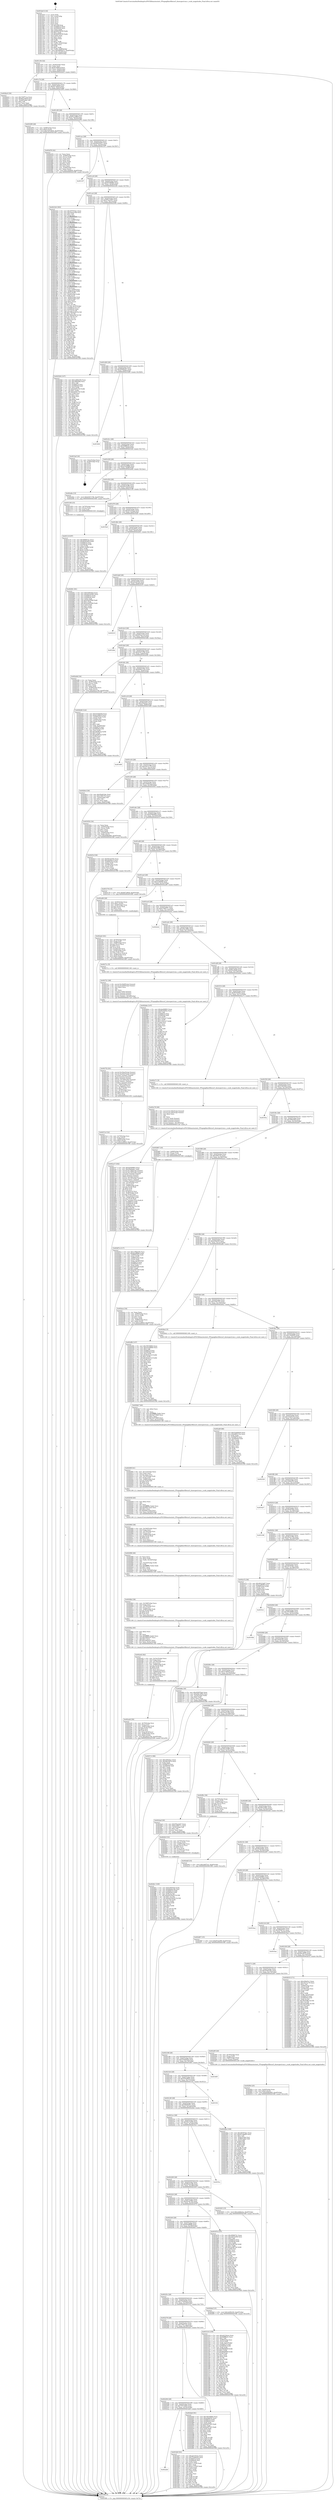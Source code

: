 digraph "0x401be0" {
  label = "0x401be0 (/mnt/c/Users/mathe/Desktop/tcc/POCII/binaries/extr_FFmpeglibavfilteravf_showspectrum.c_scale_magnitudes_Final-ollvm.out::main(0))"
  labelloc = "t"
  node[shape=record]

  Entry [label="",width=0.3,height=0.3,shape=circle,fillcolor=black,style=filled]
  "0x401c54" [label="{
     0x401c54 [32]\l
     | [instrs]\l
     &nbsp;&nbsp;0x401c54 \<+6\>: mov -0xa0(%rbp),%eax\l
     &nbsp;&nbsp;0x401c5a \<+2\>: mov %eax,%ecx\l
     &nbsp;&nbsp;0x401c5c \<+6\>: sub $0x81e6661f,%ecx\l
     &nbsp;&nbsp;0x401c62 \<+6\>: mov %eax,-0xb4(%rbp)\l
     &nbsp;&nbsp;0x401c68 \<+6\>: mov %ecx,-0xb8(%rbp)\l
     &nbsp;&nbsp;0x401c6e \<+6\>: je 0000000000402bc0 \<main+0xfe0\>\l
  }"]
  "0x402bc0" [label="{
     0x402bc0 [30]\l
     | [instrs]\l
     &nbsp;&nbsp;0x402bc0 \<+5\>: mov $0x740f71ea,%eax\l
     &nbsp;&nbsp;0x402bc5 \<+5\>: mov $0xf02c46a8,%ecx\l
     &nbsp;&nbsp;0x402bca \<+3\>: mov -0x2d(%rbp),%dl\l
     &nbsp;&nbsp;0x402bcd \<+3\>: test $0x1,%dl\l
     &nbsp;&nbsp;0x402bd0 \<+3\>: cmovne %ecx,%eax\l
     &nbsp;&nbsp;0x402bd3 \<+6\>: mov %eax,-0xa0(%rbp)\l
     &nbsp;&nbsp;0x402bd9 \<+5\>: jmp 00000000004035f8 \<main+0x1a18\>\l
  }"]
  "0x401c74" [label="{
     0x401c74 [28]\l
     | [instrs]\l
     &nbsp;&nbsp;0x401c74 \<+5\>: jmp 0000000000401c79 \<main+0x99\>\l
     &nbsp;&nbsp;0x401c79 \<+6\>: mov -0xb4(%rbp),%eax\l
     &nbsp;&nbsp;0x401c7f \<+5\>: sub $0x847a90af,%eax\l
     &nbsp;&nbsp;0x401c84 \<+6\>: mov %eax,-0xbc(%rbp)\l
     &nbsp;&nbsp;0x401c8a \<+6\>: je 0000000000403299 \<main+0x16b9\>\l
  }"]
  Exit [label="",width=0.3,height=0.3,shape=circle,fillcolor=black,style=filled,peripheries=2]
  "0x403299" [label="{
     0x403299 [28]\l
     | [instrs]\l
     &nbsp;&nbsp;0x403299 \<+7\>: mov -0x98(%rbp),%rax\l
     &nbsp;&nbsp;0x4032a0 \<+6\>: movl $0x0,(%rax)\l
     &nbsp;&nbsp;0x4032a6 \<+10\>: movl $0x7457a824,-0xa0(%rbp)\l
     &nbsp;&nbsp;0x4032b0 \<+5\>: jmp 00000000004035f8 \<main+0x1a18\>\l
  }"]
  "0x401c90" [label="{
     0x401c90 [28]\l
     | [instrs]\l
     &nbsp;&nbsp;0x401c90 \<+5\>: jmp 0000000000401c95 \<main+0xb5\>\l
     &nbsp;&nbsp;0x401c95 \<+6\>: mov -0xb4(%rbp),%eax\l
     &nbsp;&nbsp;0x401c9b \<+5\>: sub $0x87ee2f0f,%eax\l
     &nbsp;&nbsp;0x401ca0 \<+6\>: mov %eax,-0xc0(%rbp)\l
     &nbsp;&nbsp;0x401ca6 \<+6\>: je 0000000000402d76 \<main+0x1196\>\l
  }"]
  "0x4022b0" [label="{
     0x4022b0\l
  }", style=dashed]
  "0x402d76" [label="{
     0x402d76 [42]\l
     | [instrs]\l
     &nbsp;&nbsp;0x402d76 \<+2\>: xor %eax,%eax\l
     &nbsp;&nbsp;0x402d78 \<+4\>: mov -0x48(%rbp),%rcx\l
     &nbsp;&nbsp;0x402d7c \<+2\>: mov (%rcx),%edx\l
     &nbsp;&nbsp;0x402d7e \<+2\>: mov %eax,%esi\l
     &nbsp;&nbsp;0x402d80 \<+2\>: sub %edx,%esi\l
     &nbsp;&nbsp;0x402d82 \<+2\>: mov %eax,%edx\l
     &nbsp;&nbsp;0x402d84 \<+3\>: sub $0x1,%edx\l
     &nbsp;&nbsp;0x402d87 \<+2\>: add %edx,%esi\l
     &nbsp;&nbsp;0x402d89 \<+2\>: sub %esi,%eax\l
     &nbsp;&nbsp;0x402d8b \<+4\>: mov -0x48(%rbp),%rcx\l
     &nbsp;&nbsp;0x402d8f \<+2\>: mov %eax,(%rcx)\l
     &nbsp;&nbsp;0x402d91 \<+10\>: movl $0x12f2fd50,-0xa0(%rbp)\l
     &nbsp;&nbsp;0x402d9b \<+5\>: jmp 00000000004035f8 \<main+0x1a18\>\l
  }"]
  "0x401cac" [label="{
     0x401cac [28]\l
     | [instrs]\l
     &nbsp;&nbsp;0x401cac \<+5\>: jmp 0000000000401cb1 \<main+0xd1\>\l
     &nbsp;&nbsp;0x401cb1 \<+6\>: mov -0xb4(%rbp),%eax\l
     &nbsp;&nbsp;0x401cb7 \<+5\>: sub $0x90052b37,%eax\l
     &nbsp;&nbsp;0x401cbc \<+6\>: mov %eax,-0xc4(%rbp)\l
     &nbsp;&nbsp;0x401cc2 \<+6\>: je 0000000000403197 \<main+0x15b7\>\l
  }"]
  "0x4032b5" [label="{
     0x4032b5 [91]\l
     | [instrs]\l
     &nbsp;&nbsp;0x4032b5 \<+5\>: mov $0xab319a2a,%eax\l
     &nbsp;&nbsp;0x4032ba \<+5\>: mov $0x70306e44,%ecx\l
     &nbsp;&nbsp;0x4032bf \<+7\>: mov 0x406074,%edx\l
     &nbsp;&nbsp;0x4032c6 \<+7\>: mov 0x406058,%esi\l
     &nbsp;&nbsp;0x4032cd \<+2\>: mov %edx,%edi\l
     &nbsp;&nbsp;0x4032cf \<+6\>: add $0xe111f345,%edi\l
     &nbsp;&nbsp;0x4032d5 \<+3\>: sub $0x1,%edi\l
     &nbsp;&nbsp;0x4032d8 \<+6\>: sub $0xe111f345,%edi\l
     &nbsp;&nbsp;0x4032de \<+3\>: imul %edi,%edx\l
     &nbsp;&nbsp;0x4032e1 \<+3\>: and $0x1,%edx\l
     &nbsp;&nbsp;0x4032e4 \<+3\>: cmp $0x0,%edx\l
     &nbsp;&nbsp;0x4032e7 \<+4\>: sete %r8b\l
     &nbsp;&nbsp;0x4032eb \<+3\>: cmp $0xa,%esi\l
     &nbsp;&nbsp;0x4032ee \<+4\>: setl %r9b\l
     &nbsp;&nbsp;0x4032f2 \<+3\>: mov %r8b,%r10b\l
     &nbsp;&nbsp;0x4032f5 \<+3\>: and %r9b,%r10b\l
     &nbsp;&nbsp;0x4032f8 \<+3\>: xor %r9b,%r8b\l
     &nbsp;&nbsp;0x4032fb \<+3\>: or %r8b,%r10b\l
     &nbsp;&nbsp;0x4032fe \<+4\>: test $0x1,%r10b\l
     &nbsp;&nbsp;0x403302 \<+3\>: cmovne %ecx,%eax\l
     &nbsp;&nbsp;0x403305 \<+6\>: mov %eax,-0xa0(%rbp)\l
     &nbsp;&nbsp;0x40330b \<+5\>: jmp 00000000004035f8 \<main+0x1a18\>\l
  }"]
  "0x403197" [label="{
     0x403197\l
  }", style=dashed]
  "0x401cc8" [label="{
     0x401cc8 [28]\l
     | [instrs]\l
     &nbsp;&nbsp;0x401cc8 \<+5\>: jmp 0000000000401ccd \<main+0xed\>\l
     &nbsp;&nbsp;0x401ccd \<+6\>: mov -0xb4(%rbp),%eax\l
     &nbsp;&nbsp;0x401cd3 \<+5\>: sub $0x93768d05,%eax\l
     &nbsp;&nbsp;0x401cd8 \<+6\>: mov %eax,-0xc8(%rbp)\l
     &nbsp;&nbsp;0x401cde \<+6\>: je 0000000000402324 \<main+0x744\>\l
  }"]
  "0x403118" [label="{
     0x403118 [97]\l
     | [instrs]\l
     &nbsp;&nbsp;0x403118 \<+5\>: mov $0x4f066721,%ecx\l
     &nbsp;&nbsp;0x40311d \<+5\>: mov $0xd930385f,%edx\l
     &nbsp;&nbsp;0x403122 \<+7\>: mov 0x406074,%esi\l
     &nbsp;&nbsp;0x403129 \<+8\>: mov 0x406058,%r8d\l
     &nbsp;&nbsp;0x403131 \<+3\>: mov %esi,%r9d\l
     &nbsp;&nbsp;0x403134 \<+7\>: sub $0x8114cf09,%r9d\l
     &nbsp;&nbsp;0x40313b \<+4\>: sub $0x1,%r9d\l
     &nbsp;&nbsp;0x40313f \<+7\>: add $0x8114cf09,%r9d\l
     &nbsp;&nbsp;0x403146 \<+4\>: imul %r9d,%esi\l
     &nbsp;&nbsp;0x40314a \<+3\>: and $0x1,%esi\l
     &nbsp;&nbsp;0x40314d \<+3\>: cmp $0x0,%esi\l
     &nbsp;&nbsp;0x403150 \<+4\>: sete %r10b\l
     &nbsp;&nbsp;0x403154 \<+4\>: cmp $0xa,%r8d\l
     &nbsp;&nbsp;0x403158 \<+4\>: setl %r11b\l
     &nbsp;&nbsp;0x40315c \<+3\>: mov %r10b,%bl\l
     &nbsp;&nbsp;0x40315f \<+3\>: and %r11b,%bl\l
     &nbsp;&nbsp;0x403162 \<+3\>: xor %r11b,%r10b\l
     &nbsp;&nbsp;0x403165 \<+3\>: or %r10b,%bl\l
     &nbsp;&nbsp;0x403168 \<+3\>: test $0x1,%bl\l
     &nbsp;&nbsp;0x40316b \<+3\>: cmovne %edx,%ecx\l
     &nbsp;&nbsp;0x40316e \<+6\>: mov %ecx,-0xa0(%rbp)\l
     &nbsp;&nbsp;0x403174 \<+5\>: jmp 00000000004035f8 \<main+0x1a18\>\l
  }"]
  "0x402324" [label="{
     0x402324 [393]\l
     | [instrs]\l
     &nbsp;&nbsp;0x402324 \<+5\>: mov $0x36797da1,%eax\l
     &nbsp;&nbsp;0x402329 \<+5\>: mov $0x3ee4318d,%ecx\l
     &nbsp;&nbsp;0x40232e \<+2\>: mov $0x1,%dl\l
     &nbsp;&nbsp;0x402330 \<+3\>: mov %rsp,%rsi\l
     &nbsp;&nbsp;0x402333 \<+4\>: add $0xfffffffffffffff0,%rsi\l
     &nbsp;&nbsp;0x402337 \<+3\>: mov %rsi,%rsp\l
     &nbsp;&nbsp;0x40233a \<+7\>: mov %rsi,-0x98(%rbp)\l
     &nbsp;&nbsp;0x402341 \<+3\>: mov %rsp,%rsi\l
     &nbsp;&nbsp;0x402344 \<+4\>: add $0xfffffffffffffff0,%rsi\l
     &nbsp;&nbsp;0x402348 \<+3\>: mov %rsi,%rsp\l
     &nbsp;&nbsp;0x40234b \<+3\>: mov %rsp,%rdi\l
     &nbsp;&nbsp;0x40234e \<+4\>: add $0xfffffffffffffff0,%rdi\l
     &nbsp;&nbsp;0x402352 \<+3\>: mov %rdi,%rsp\l
     &nbsp;&nbsp;0x402355 \<+7\>: mov %rdi,-0x90(%rbp)\l
     &nbsp;&nbsp;0x40235c \<+3\>: mov %rsp,%rdi\l
     &nbsp;&nbsp;0x40235f \<+4\>: add $0xfffffffffffffff0,%rdi\l
     &nbsp;&nbsp;0x402363 \<+3\>: mov %rdi,%rsp\l
     &nbsp;&nbsp;0x402366 \<+7\>: mov %rdi,-0x88(%rbp)\l
     &nbsp;&nbsp;0x40236d \<+3\>: mov %rsp,%rdi\l
     &nbsp;&nbsp;0x402370 \<+4\>: add $0xfffffffffffffff0,%rdi\l
     &nbsp;&nbsp;0x402374 \<+3\>: mov %rdi,%rsp\l
     &nbsp;&nbsp;0x402377 \<+4\>: mov %rdi,-0x80(%rbp)\l
     &nbsp;&nbsp;0x40237b \<+3\>: mov %rsp,%rdi\l
     &nbsp;&nbsp;0x40237e \<+4\>: add $0xfffffffffffffff0,%rdi\l
     &nbsp;&nbsp;0x402382 \<+3\>: mov %rdi,%rsp\l
     &nbsp;&nbsp;0x402385 \<+4\>: mov %rdi,-0x78(%rbp)\l
     &nbsp;&nbsp;0x402389 \<+3\>: mov %rsp,%rdi\l
     &nbsp;&nbsp;0x40238c \<+4\>: add $0xfffffffffffffff0,%rdi\l
     &nbsp;&nbsp;0x402390 \<+3\>: mov %rdi,%rsp\l
     &nbsp;&nbsp;0x402393 \<+4\>: mov %rdi,-0x70(%rbp)\l
     &nbsp;&nbsp;0x402397 \<+3\>: mov %rsp,%rdi\l
     &nbsp;&nbsp;0x40239a \<+4\>: add $0xfffffffffffffff0,%rdi\l
     &nbsp;&nbsp;0x40239e \<+3\>: mov %rdi,%rsp\l
     &nbsp;&nbsp;0x4023a1 \<+4\>: mov %rdi,-0x68(%rbp)\l
     &nbsp;&nbsp;0x4023a5 \<+3\>: mov %rsp,%rdi\l
     &nbsp;&nbsp;0x4023a8 \<+4\>: add $0xfffffffffffffff0,%rdi\l
     &nbsp;&nbsp;0x4023ac \<+3\>: mov %rdi,%rsp\l
     &nbsp;&nbsp;0x4023af \<+4\>: mov %rdi,-0x60(%rbp)\l
     &nbsp;&nbsp;0x4023b3 \<+3\>: mov %rsp,%rdi\l
     &nbsp;&nbsp;0x4023b6 \<+4\>: add $0xfffffffffffffff0,%rdi\l
     &nbsp;&nbsp;0x4023ba \<+3\>: mov %rdi,%rsp\l
     &nbsp;&nbsp;0x4023bd \<+4\>: mov %rdi,-0x58(%rbp)\l
     &nbsp;&nbsp;0x4023c1 \<+3\>: mov %rsp,%rdi\l
     &nbsp;&nbsp;0x4023c4 \<+4\>: add $0xfffffffffffffff0,%rdi\l
     &nbsp;&nbsp;0x4023c8 \<+3\>: mov %rdi,%rsp\l
     &nbsp;&nbsp;0x4023cb \<+4\>: mov %rdi,-0x50(%rbp)\l
     &nbsp;&nbsp;0x4023cf \<+3\>: mov %rsp,%rdi\l
     &nbsp;&nbsp;0x4023d2 \<+4\>: add $0xfffffffffffffff0,%rdi\l
     &nbsp;&nbsp;0x4023d6 \<+3\>: mov %rdi,%rsp\l
     &nbsp;&nbsp;0x4023d9 \<+4\>: mov %rdi,-0x48(%rbp)\l
     &nbsp;&nbsp;0x4023dd \<+3\>: mov %rsp,%rdi\l
     &nbsp;&nbsp;0x4023e0 \<+4\>: add $0xfffffffffffffff0,%rdi\l
     &nbsp;&nbsp;0x4023e4 \<+3\>: mov %rdi,%rsp\l
     &nbsp;&nbsp;0x4023e7 \<+4\>: mov %rdi,-0x40(%rbp)\l
     &nbsp;&nbsp;0x4023eb \<+7\>: mov -0x98(%rbp),%rdi\l
     &nbsp;&nbsp;0x4023f2 \<+6\>: movl $0x0,(%rdi)\l
     &nbsp;&nbsp;0x4023f8 \<+7\>: mov -0xa4(%rbp),%r8d\l
     &nbsp;&nbsp;0x4023ff \<+3\>: mov %r8d,(%rsi)\l
     &nbsp;&nbsp;0x402402 \<+7\>: mov -0x90(%rbp),%rdi\l
     &nbsp;&nbsp;0x402409 \<+7\>: mov -0xb0(%rbp),%r9\l
     &nbsp;&nbsp;0x402410 \<+3\>: mov %r9,(%rdi)\l
     &nbsp;&nbsp;0x402413 \<+3\>: cmpl $0x2,(%rsi)\l
     &nbsp;&nbsp;0x402416 \<+4\>: setne %r10b\l
     &nbsp;&nbsp;0x40241a \<+4\>: and $0x1,%r10b\l
     &nbsp;&nbsp;0x40241e \<+4\>: mov %r10b,-0x35(%rbp)\l
     &nbsp;&nbsp;0x402422 \<+8\>: mov 0x406074,%r11d\l
     &nbsp;&nbsp;0x40242a \<+7\>: mov 0x406058,%ebx\l
     &nbsp;&nbsp;0x402431 \<+3\>: mov %r11d,%r14d\l
     &nbsp;&nbsp;0x402434 \<+7\>: add $0x7db2ea5d,%r14d\l
     &nbsp;&nbsp;0x40243b \<+4\>: sub $0x1,%r14d\l
     &nbsp;&nbsp;0x40243f \<+7\>: sub $0x7db2ea5d,%r14d\l
     &nbsp;&nbsp;0x402446 \<+4\>: imul %r14d,%r11d\l
     &nbsp;&nbsp;0x40244a \<+4\>: and $0x1,%r11d\l
     &nbsp;&nbsp;0x40244e \<+4\>: cmp $0x0,%r11d\l
     &nbsp;&nbsp;0x402452 \<+4\>: sete %r10b\l
     &nbsp;&nbsp;0x402456 \<+3\>: cmp $0xa,%ebx\l
     &nbsp;&nbsp;0x402459 \<+4\>: setl %r15b\l
     &nbsp;&nbsp;0x40245d \<+3\>: mov %r10b,%r12b\l
     &nbsp;&nbsp;0x402460 \<+4\>: xor $0xff,%r12b\l
     &nbsp;&nbsp;0x402464 \<+3\>: mov %r15b,%r13b\l
     &nbsp;&nbsp;0x402467 \<+4\>: xor $0xff,%r13b\l
     &nbsp;&nbsp;0x40246b \<+3\>: xor $0x1,%dl\l
     &nbsp;&nbsp;0x40246e \<+3\>: mov %r12b,%sil\l
     &nbsp;&nbsp;0x402471 \<+4\>: and $0xff,%sil\l
     &nbsp;&nbsp;0x402475 \<+3\>: and %dl,%r10b\l
     &nbsp;&nbsp;0x402478 \<+3\>: mov %r13b,%dil\l
     &nbsp;&nbsp;0x40247b \<+4\>: and $0xff,%dil\l
     &nbsp;&nbsp;0x40247f \<+3\>: and %dl,%r15b\l
     &nbsp;&nbsp;0x402482 \<+3\>: or %r10b,%sil\l
     &nbsp;&nbsp;0x402485 \<+3\>: or %r15b,%dil\l
     &nbsp;&nbsp;0x402488 \<+3\>: xor %dil,%sil\l
     &nbsp;&nbsp;0x40248b \<+3\>: or %r13b,%r12b\l
     &nbsp;&nbsp;0x40248e \<+4\>: xor $0xff,%r12b\l
     &nbsp;&nbsp;0x402492 \<+3\>: or $0x1,%dl\l
     &nbsp;&nbsp;0x402495 \<+3\>: and %dl,%r12b\l
     &nbsp;&nbsp;0x402498 \<+3\>: or %r12b,%sil\l
     &nbsp;&nbsp;0x40249b \<+4\>: test $0x1,%sil\l
     &nbsp;&nbsp;0x40249f \<+3\>: cmovne %ecx,%eax\l
     &nbsp;&nbsp;0x4024a2 \<+6\>: mov %eax,-0xa0(%rbp)\l
     &nbsp;&nbsp;0x4024a8 \<+5\>: jmp 00000000004035f8 \<main+0x1a18\>\l
  }"]
  "0x401ce4" [label="{
     0x401ce4 [28]\l
     | [instrs]\l
     &nbsp;&nbsp;0x401ce4 \<+5\>: jmp 0000000000401ce9 \<main+0x109\>\l
     &nbsp;&nbsp;0x401ce9 \<+6\>: mov -0xb4(%rbp),%eax\l
     &nbsp;&nbsp;0x401cef \<+5\>: sub $0x97ba2447,%eax\l
     &nbsp;&nbsp;0x401cf4 \<+6\>: mov %eax,-0xcc(%rbp)\l
     &nbsp;&nbsp;0x401cfa \<+6\>: je 00000000004025d4 \<main+0x9f4\>\l
  }"]
  "0x402fe1" [label="{
     0x402fe1 [100]\l
     | [instrs]\l
     &nbsp;&nbsp;0x402fe1 \<+5\>: mov $0xf18830e0,%edx\l
     &nbsp;&nbsp;0x402fe6 \<+5\>: mov $0x69e0a1db,%esi\l
     &nbsp;&nbsp;0x402feb \<+8\>: mov 0x406074,%r8d\l
     &nbsp;&nbsp;0x402ff3 \<+8\>: mov 0x406058,%r9d\l
     &nbsp;&nbsp;0x402ffb \<+3\>: mov %r8d,%r10d\l
     &nbsp;&nbsp;0x402ffe \<+7\>: add $0xed330e55,%r10d\l
     &nbsp;&nbsp;0x403005 \<+4\>: sub $0x1,%r10d\l
     &nbsp;&nbsp;0x403009 \<+7\>: sub $0xed330e55,%r10d\l
     &nbsp;&nbsp;0x403010 \<+4\>: imul %r10d,%r8d\l
     &nbsp;&nbsp;0x403014 \<+4\>: and $0x1,%r8d\l
     &nbsp;&nbsp;0x403018 \<+4\>: cmp $0x0,%r8d\l
     &nbsp;&nbsp;0x40301c \<+4\>: sete %r11b\l
     &nbsp;&nbsp;0x403020 \<+4\>: cmp $0xa,%r9d\l
     &nbsp;&nbsp;0x403024 \<+3\>: setl %bl\l
     &nbsp;&nbsp;0x403027 \<+3\>: mov %r11b,%r14b\l
     &nbsp;&nbsp;0x40302a \<+3\>: and %bl,%r14b\l
     &nbsp;&nbsp;0x40302d \<+3\>: xor %bl,%r11b\l
     &nbsp;&nbsp;0x403030 \<+3\>: or %r11b,%r14b\l
     &nbsp;&nbsp;0x403033 \<+4\>: test $0x1,%r14b\l
     &nbsp;&nbsp;0x403037 \<+3\>: cmovne %esi,%edx\l
     &nbsp;&nbsp;0x40303a \<+6\>: mov %edx,-0xa0(%rbp)\l
     &nbsp;&nbsp;0x403040 \<+5\>: jmp 00000000004035f8 \<main+0x1a18\>\l
  }"]
  "0x4025d4" [label="{
     0x4025d4 [147]\l
     | [instrs]\l
     &nbsp;&nbsp;0x4025d4 \<+5\>: mov $0x1e9bb250,%eax\l
     &nbsp;&nbsp;0x4025d9 \<+5\>: mov $0x389e4dd,%ecx\l
     &nbsp;&nbsp;0x4025de \<+2\>: mov $0x1,%dl\l
     &nbsp;&nbsp;0x4025e0 \<+7\>: mov 0x406074,%esi\l
     &nbsp;&nbsp;0x4025e7 \<+7\>: mov 0x406058,%edi\l
     &nbsp;&nbsp;0x4025ee \<+3\>: mov %esi,%r8d\l
     &nbsp;&nbsp;0x4025f1 \<+7\>: sub $0xe405c725,%r8d\l
     &nbsp;&nbsp;0x4025f8 \<+4\>: sub $0x1,%r8d\l
     &nbsp;&nbsp;0x4025fc \<+7\>: add $0xe405c725,%r8d\l
     &nbsp;&nbsp;0x402603 \<+4\>: imul %r8d,%esi\l
     &nbsp;&nbsp;0x402607 \<+3\>: and $0x1,%esi\l
     &nbsp;&nbsp;0x40260a \<+3\>: cmp $0x0,%esi\l
     &nbsp;&nbsp;0x40260d \<+4\>: sete %r9b\l
     &nbsp;&nbsp;0x402611 \<+3\>: cmp $0xa,%edi\l
     &nbsp;&nbsp;0x402614 \<+4\>: setl %r10b\l
     &nbsp;&nbsp;0x402618 \<+3\>: mov %r9b,%r11b\l
     &nbsp;&nbsp;0x40261b \<+4\>: xor $0xff,%r11b\l
     &nbsp;&nbsp;0x40261f \<+3\>: mov %r10b,%bl\l
     &nbsp;&nbsp;0x402622 \<+3\>: xor $0xff,%bl\l
     &nbsp;&nbsp;0x402625 \<+3\>: xor $0x1,%dl\l
     &nbsp;&nbsp;0x402628 \<+3\>: mov %r11b,%r14b\l
     &nbsp;&nbsp;0x40262b \<+4\>: and $0xff,%r14b\l
     &nbsp;&nbsp;0x40262f \<+3\>: and %dl,%r9b\l
     &nbsp;&nbsp;0x402632 \<+3\>: mov %bl,%r15b\l
     &nbsp;&nbsp;0x402635 \<+4\>: and $0xff,%r15b\l
     &nbsp;&nbsp;0x402639 \<+3\>: and %dl,%r10b\l
     &nbsp;&nbsp;0x40263c \<+3\>: or %r9b,%r14b\l
     &nbsp;&nbsp;0x40263f \<+3\>: or %r10b,%r15b\l
     &nbsp;&nbsp;0x402642 \<+3\>: xor %r15b,%r14b\l
     &nbsp;&nbsp;0x402645 \<+3\>: or %bl,%r11b\l
     &nbsp;&nbsp;0x402648 \<+4\>: xor $0xff,%r11b\l
     &nbsp;&nbsp;0x40264c \<+3\>: or $0x1,%dl\l
     &nbsp;&nbsp;0x40264f \<+3\>: and %dl,%r11b\l
     &nbsp;&nbsp;0x402652 \<+3\>: or %r11b,%r14b\l
     &nbsp;&nbsp;0x402655 \<+4\>: test $0x1,%r14b\l
     &nbsp;&nbsp;0x402659 \<+3\>: cmovne %ecx,%eax\l
     &nbsp;&nbsp;0x40265c \<+6\>: mov %eax,-0xa0(%rbp)\l
     &nbsp;&nbsp;0x402662 \<+5\>: jmp 00000000004035f8 \<main+0x1a18\>\l
  }"]
  "0x401d00" [label="{
     0x401d00 [28]\l
     | [instrs]\l
     &nbsp;&nbsp;0x401d00 \<+5\>: jmp 0000000000401d05 \<main+0x125\>\l
     &nbsp;&nbsp;0x401d05 \<+6\>: mov -0xb4(%rbp),%eax\l
     &nbsp;&nbsp;0x401d0b \<+5\>: sub $0x9898b227,%eax\l
     &nbsp;&nbsp;0x401d10 \<+6\>: mov %eax,-0xd0(%rbp)\l
     &nbsp;&nbsp;0x401d16 \<+6\>: je 0000000000403406 \<main+0x1826\>\l
  }"]
  "0x402fc0" [label="{
     0x402fc0 [33]\l
     | [instrs]\l
     &nbsp;&nbsp;0x402fc0 \<+4\>: mov -0x70(%rbp),%rax\l
     &nbsp;&nbsp;0x402fc4 \<+3\>: mov (%rax),%rax\l
     &nbsp;&nbsp;0x402fc7 \<+4\>: mov -0x40(%rbp),%rcx\l
     &nbsp;&nbsp;0x402fcb \<+3\>: movslq (%rcx),%rcx\l
     &nbsp;&nbsp;0x402fce \<+4\>: shl $0x5,%rcx\l
     &nbsp;&nbsp;0x402fd2 \<+3\>: add %rcx,%rax\l
     &nbsp;&nbsp;0x402fd5 \<+4\>: mov 0x18(%rax),%rax\l
     &nbsp;&nbsp;0x402fd9 \<+3\>: mov %rax,%rdi\l
     &nbsp;&nbsp;0x402fdc \<+5\>: call 0000000000401030 \<free@plt\>\l
     | [calls]\l
     &nbsp;&nbsp;0x401030 \{1\} (unknown)\l
  }"]
  "0x403406" [label="{
     0x403406\l
  }", style=dashed]
  "0x401d1c" [label="{
     0x401d1c [28]\l
     | [instrs]\l
     &nbsp;&nbsp;0x401d1c \<+5\>: jmp 0000000000401d21 \<main+0x141\>\l
     &nbsp;&nbsp;0x401d21 \<+6\>: mov -0xb4(%rbp),%eax\l
     &nbsp;&nbsp;0x401d27 \<+5\>: sub $0x9dff8b3c,%eax\l
     &nbsp;&nbsp;0x401d2c \<+6\>: mov %eax,-0xd4(%rbp)\l
     &nbsp;&nbsp;0x401d32 \<+6\>: je 00000000004033af \<main+0x17cf\>\l
  }"]
  "0x402f04" [label="{
     0x402f04 [25]\l
     | [instrs]\l
     &nbsp;&nbsp;0x402f04 \<+4\>: mov -0x40(%rbp),%rax\l
     &nbsp;&nbsp;0x402f08 \<+6\>: movl $0x0,(%rax)\l
     &nbsp;&nbsp;0x402f0e \<+10\>: movl $0xd59be665,-0xa0(%rbp)\l
     &nbsp;&nbsp;0x402f18 \<+5\>: jmp 00000000004035f8 \<main+0x1a18\>\l
  }"]
  "0x4033af" [label="{
     0x4033af [18]\l
     | [instrs]\l
     &nbsp;&nbsp;0x4033af \<+3\>: mov -0x2c(%rbp),%eax\l
     &nbsp;&nbsp;0x4033b2 \<+4\>: lea -0x28(%rbp),%rsp\l
     &nbsp;&nbsp;0x4033b6 \<+1\>: pop %rbx\l
     &nbsp;&nbsp;0x4033b7 \<+2\>: pop %r12\l
     &nbsp;&nbsp;0x4033b9 \<+2\>: pop %r13\l
     &nbsp;&nbsp;0x4033bb \<+2\>: pop %r14\l
     &nbsp;&nbsp;0x4033bd \<+2\>: pop %r15\l
     &nbsp;&nbsp;0x4033bf \<+1\>: pop %rbp\l
     &nbsp;&nbsp;0x4033c0 \<+1\>: ret\l
  }"]
  "0x401d38" [label="{
     0x401d38 [28]\l
     | [instrs]\l
     &nbsp;&nbsp;0x401d38 \<+5\>: jmp 0000000000401d3d \<main+0x15d\>\l
     &nbsp;&nbsp;0x401d3d \<+6\>: mov -0xb4(%rbp),%eax\l
     &nbsp;&nbsp;0x401d43 \<+5\>: sub $0xa43e98b8,%eax\l
     &nbsp;&nbsp;0x401d48 \<+6\>: mov %eax,-0xd8(%rbp)\l
     &nbsp;&nbsp;0x401d4e \<+6\>: je 0000000000402e8e \<main+0x12ae\>\l
  }"]
  "0x402294" [label="{
     0x402294 [28]\l
     | [instrs]\l
     &nbsp;&nbsp;0x402294 \<+5\>: jmp 0000000000402299 \<main+0x6b9\>\l
     &nbsp;&nbsp;0x402299 \<+6\>: mov -0xb4(%rbp),%eax\l
     &nbsp;&nbsp;0x40229f \<+5\>: sub $0x7457a824,%eax\l
     &nbsp;&nbsp;0x4022a4 \<+6\>: mov %eax,-0x19c(%rbp)\l
     &nbsp;&nbsp;0x4022aa \<+6\>: je 00000000004032b5 \<main+0x16d5\>\l
  }"]
  "0x402e8e" [label="{
     0x402e8e [15]\l
     | [instrs]\l
     &nbsp;&nbsp;0x402e8e \<+10\>: movl $0xb3b7c746,-0xa0(%rbp)\l
     &nbsp;&nbsp;0x402e98 \<+5\>: jmp 00000000004035f8 \<main+0x1a18\>\l
  }"]
  "0x401d54" [label="{
     0x401d54 [28]\l
     | [instrs]\l
     &nbsp;&nbsp;0x401d54 \<+5\>: jmp 0000000000401d59 \<main+0x179\>\l
     &nbsp;&nbsp;0x401d59 \<+6\>: mov -0xb4(%rbp),%eax\l
     &nbsp;&nbsp;0x401d5f \<+5\>: sub $0xa6d10e56,%eax\l
     &nbsp;&nbsp;0x401d64 \<+6\>: mov %eax,-0xdc(%rbp)\l
     &nbsp;&nbsp;0x401d6a \<+6\>: je 0000000000403109 \<main+0x1529\>\l
  }"]
  "0x402da0" [label="{
     0x402da0 [91]\l
     | [instrs]\l
     &nbsp;&nbsp;0x402da0 \<+5\>: mov $0x39536884,%eax\l
     &nbsp;&nbsp;0x402da5 \<+5\>: mov $0xe09d254,%ecx\l
     &nbsp;&nbsp;0x402daa \<+7\>: mov 0x406074,%edx\l
     &nbsp;&nbsp;0x402db1 \<+7\>: mov 0x406058,%esi\l
     &nbsp;&nbsp;0x402db8 \<+2\>: mov %edx,%edi\l
     &nbsp;&nbsp;0x402dba \<+6\>: sub $0xbcfd7203,%edi\l
     &nbsp;&nbsp;0x402dc0 \<+3\>: sub $0x1,%edi\l
     &nbsp;&nbsp;0x402dc3 \<+6\>: add $0xbcfd7203,%edi\l
     &nbsp;&nbsp;0x402dc9 \<+3\>: imul %edi,%edx\l
     &nbsp;&nbsp;0x402dcc \<+3\>: and $0x1,%edx\l
     &nbsp;&nbsp;0x402dcf \<+3\>: cmp $0x0,%edx\l
     &nbsp;&nbsp;0x402dd2 \<+4\>: sete %r8b\l
     &nbsp;&nbsp;0x402dd6 \<+3\>: cmp $0xa,%esi\l
     &nbsp;&nbsp;0x402dd9 \<+4\>: setl %r9b\l
     &nbsp;&nbsp;0x402ddd \<+3\>: mov %r8b,%r10b\l
     &nbsp;&nbsp;0x402de0 \<+3\>: and %r9b,%r10b\l
     &nbsp;&nbsp;0x402de3 \<+3\>: xor %r9b,%r8b\l
     &nbsp;&nbsp;0x402de6 \<+3\>: or %r8b,%r10b\l
     &nbsp;&nbsp;0x402de9 \<+4\>: test $0x1,%r10b\l
     &nbsp;&nbsp;0x402ded \<+3\>: cmovne %ecx,%eax\l
     &nbsp;&nbsp;0x402df0 \<+6\>: mov %eax,-0xa0(%rbp)\l
     &nbsp;&nbsp;0x402df6 \<+5\>: jmp 00000000004035f8 \<main+0x1a18\>\l
  }"]
  "0x403109" [label="{
     0x403109 [15]\l
     | [instrs]\l
     &nbsp;&nbsp;0x403109 \<+4\>: mov -0x70(%rbp),%rax\l
     &nbsp;&nbsp;0x40310d \<+3\>: mov (%rax),%rax\l
     &nbsp;&nbsp;0x403110 \<+3\>: mov %rax,%rdi\l
     &nbsp;&nbsp;0x403113 \<+5\>: call 0000000000401030 \<free@plt\>\l
     | [calls]\l
     &nbsp;&nbsp;0x401030 \{1\} (unknown)\l
  }"]
  "0x401d70" [label="{
     0x401d70 [28]\l
     | [instrs]\l
     &nbsp;&nbsp;0x401d70 \<+5\>: jmp 0000000000401d75 \<main+0x195\>\l
     &nbsp;&nbsp;0x401d75 \<+6\>: mov -0xb4(%rbp),%eax\l
     &nbsp;&nbsp;0x401d7b \<+5\>: sub $0xab319a2a,%eax\l
     &nbsp;&nbsp;0x401d80 \<+6\>: mov %eax,-0xe0(%rbp)\l
     &nbsp;&nbsp;0x401d86 \<+6\>: je 00000000004035e0 \<main+0x1a00\>\l
  }"]
  "0x402278" [label="{
     0x402278 [28]\l
     | [instrs]\l
     &nbsp;&nbsp;0x402278 \<+5\>: jmp 000000000040227d \<main+0x69d\>\l
     &nbsp;&nbsp;0x40227d \<+6\>: mov -0xb4(%rbp),%eax\l
     &nbsp;&nbsp;0x402283 \<+5\>: sub $0x740f71ea,%eax\l
     &nbsp;&nbsp;0x402288 \<+6\>: mov %eax,-0x198(%rbp)\l
     &nbsp;&nbsp;0x40228e \<+6\>: je 0000000000402da0 \<main+0x11c0\>\l
  }"]
  "0x4035e0" [label="{
     0x4035e0\l
  }", style=dashed]
  "0x401d8c" [label="{
     0x401d8c [28]\l
     | [instrs]\l
     &nbsp;&nbsp;0x401d8c \<+5\>: jmp 0000000000401d91 \<main+0x1b1\>\l
     &nbsp;&nbsp;0x401d91 \<+6\>: mov -0xb4(%rbp),%eax\l
     &nbsp;&nbsp;0x401d97 \<+5\>: sub $0xada4f41a,%eax\l
     &nbsp;&nbsp;0x401d9c \<+6\>: mov %eax,-0xe4(%rbp)\l
     &nbsp;&nbsp;0x401da2 \<+6\>: je 0000000000402f41 \<main+0x1361\>\l
  }"]
  "0x403310" [label="{
     0x403310 [159]\l
     | [instrs]\l
     &nbsp;&nbsp;0x403310 \<+5\>: mov $0xab319a2a,%eax\l
     &nbsp;&nbsp;0x403315 \<+5\>: mov $0x9dff8b3c,%ecx\l
     &nbsp;&nbsp;0x40331a \<+2\>: mov $0x1,%dl\l
     &nbsp;&nbsp;0x40331c \<+7\>: mov -0x98(%rbp),%rsi\l
     &nbsp;&nbsp;0x403323 \<+2\>: mov (%rsi),%edi\l
     &nbsp;&nbsp;0x403325 \<+3\>: mov %edi,-0x2c(%rbp)\l
     &nbsp;&nbsp;0x403328 \<+7\>: mov 0x406074,%edi\l
     &nbsp;&nbsp;0x40332f \<+8\>: mov 0x406058,%r8d\l
     &nbsp;&nbsp;0x403337 \<+3\>: mov %edi,%r9d\l
     &nbsp;&nbsp;0x40333a \<+7\>: add $0xf0bb885f,%r9d\l
     &nbsp;&nbsp;0x403341 \<+4\>: sub $0x1,%r9d\l
     &nbsp;&nbsp;0x403345 \<+7\>: sub $0xf0bb885f,%r9d\l
     &nbsp;&nbsp;0x40334c \<+4\>: imul %r9d,%edi\l
     &nbsp;&nbsp;0x403350 \<+3\>: and $0x1,%edi\l
     &nbsp;&nbsp;0x403353 \<+3\>: cmp $0x0,%edi\l
     &nbsp;&nbsp;0x403356 \<+4\>: sete %r10b\l
     &nbsp;&nbsp;0x40335a \<+4\>: cmp $0xa,%r8d\l
     &nbsp;&nbsp;0x40335e \<+4\>: setl %r11b\l
     &nbsp;&nbsp;0x403362 \<+3\>: mov %r10b,%bl\l
     &nbsp;&nbsp;0x403365 \<+3\>: xor $0xff,%bl\l
     &nbsp;&nbsp;0x403368 \<+3\>: mov %r11b,%r14b\l
     &nbsp;&nbsp;0x40336b \<+4\>: xor $0xff,%r14b\l
     &nbsp;&nbsp;0x40336f \<+3\>: xor $0x0,%dl\l
     &nbsp;&nbsp;0x403372 \<+3\>: mov %bl,%r15b\l
     &nbsp;&nbsp;0x403375 \<+4\>: and $0x0,%r15b\l
     &nbsp;&nbsp;0x403379 \<+3\>: and %dl,%r10b\l
     &nbsp;&nbsp;0x40337c \<+3\>: mov %r14b,%r12b\l
     &nbsp;&nbsp;0x40337f \<+4\>: and $0x0,%r12b\l
     &nbsp;&nbsp;0x403383 \<+3\>: and %dl,%r11b\l
     &nbsp;&nbsp;0x403386 \<+3\>: or %r10b,%r15b\l
     &nbsp;&nbsp;0x403389 \<+3\>: or %r11b,%r12b\l
     &nbsp;&nbsp;0x40338c \<+3\>: xor %r12b,%r15b\l
     &nbsp;&nbsp;0x40338f \<+3\>: or %r14b,%bl\l
     &nbsp;&nbsp;0x403392 \<+3\>: xor $0xff,%bl\l
     &nbsp;&nbsp;0x403395 \<+3\>: or $0x0,%dl\l
     &nbsp;&nbsp;0x403398 \<+2\>: and %dl,%bl\l
     &nbsp;&nbsp;0x40339a \<+3\>: or %bl,%r15b\l
     &nbsp;&nbsp;0x40339d \<+4\>: test $0x1,%r15b\l
     &nbsp;&nbsp;0x4033a1 \<+3\>: cmovne %ecx,%eax\l
     &nbsp;&nbsp;0x4033a4 \<+6\>: mov %eax,-0xa0(%rbp)\l
     &nbsp;&nbsp;0x4033aa \<+5\>: jmp 00000000004035f8 \<main+0x1a18\>\l
  }"]
  "0x402f41" [label="{
     0x402f41 [91]\l
     | [instrs]\l
     &nbsp;&nbsp;0x402f41 \<+5\>: mov $0xf18830e0,%eax\l
     &nbsp;&nbsp;0x402f46 \<+5\>: mov $0x40218385,%ecx\l
     &nbsp;&nbsp;0x402f4b \<+7\>: mov 0x406074,%edx\l
     &nbsp;&nbsp;0x402f52 \<+7\>: mov 0x406058,%esi\l
     &nbsp;&nbsp;0x402f59 \<+2\>: mov %edx,%edi\l
     &nbsp;&nbsp;0x402f5b \<+6\>: sub $0x43eb556d,%edi\l
     &nbsp;&nbsp;0x402f61 \<+3\>: sub $0x1,%edi\l
     &nbsp;&nbsp;0x402f64 \<+6\>: add $0x43eb556d,%edi\l
     &nbsp;&nbsp;0x402f6a \<+3\>: imul %edi,%edx\l
     &nbsp;&nbsp;0x402f6d \<+3\>: and $0x1,%edx\l
     &nbsp;&nbsp;0x402f70 \<+3\>: cmp $0x0,%edx\l
     &nbsp;&nbsp;0x402f73 \<+4\>: sete %r8b\l
     &nbsp;&nbsp;0x402f77 \<+3\>: cmp $0xa,%esi\l
     &nbsp;&nbsp;0x402f7a \<+4\>: setl %r9b\l
     &nbsp;&nbsp;0x402f7e \<+3\>: mov %r8b,%r10b\l
     &nbsp;&nbsp;0x402f81 \<+3\>: and %r9b,%r10b\l
     &nbsp;&nbsp;0x402f84 \<+3\>: xor %r9b,%r8b\l
     &nbsp;&nbsp;0x402f87 \<+3\>: or %r8b,%r10b\l
     &nbsp;&nbsp;0x402f8a \<+4\>: test $0x1,%r10b\l
     &nbsp;&nbsp;0x402f8e \<+3\>: cmovne %ecx,%eax\l
     &nbsp;&nbsp;0x402f91 \<+6\>: mov %eax,-0xa0(%rbp)\l
     &nbsp;&nbsp;0x402f97 \<+5\>: jmp 00000000004035f8 \<main+0x1a18\>\l
  }"]
  "0x401da8" [label="{
     0x401da8 [28]\l
     | [instrs]\l
     &nbsp;&nbsp;0x401da8 \<+5\>: jmp 0000000000401dad \<main+0x1cd\>\l
     &nbsp;&nbsp;0x401dad \<+6\>: mov -0xb4(%rbp),%eax\l
     &nbsp;&nbsp;0x401db3 \<+5\>: sub $0xadcda516,%eax\l
     &nbsp;&nbsp;0x401db8 \<+6\>: mov %eax,-0xe8(%rbp)\l
     &nbsp;&nbsp;0x401dbe \<+6\>: je 00000000004025c5 \<main+0x9e5\>\l
  }"]
  "0x402ca7" [label="{
     0x402ca7 [192]\l
     | [instrs]\l
     &nbsp;&nbsp;0x402ca7 \<+5\>: mov $0x4ed49863,%ecx\l
     &nbsp;&nbsp;0x402cac \<+5\>: mov $0x49ab0e6c,%edx\l
     &nbsp;&nbsp;0x402cb1 \<+8\>: movsd 0x134f(%rip),%xmm1\l
     &nbsp;&nbsp;0x402cb9 \<+8\>: movsd 0x134f(%rip),%xmm2\l
     &nbsp;&nbsp;0x402cc1 \<+4\>: cvtss2sd %xmm0,%xmm0\l
     &nbsp;&nbsp;0x402cc5 \<+4\>: divsd %xmm2,%xmm0\l
     &nbsp;&nbsp;0x402cc9 \<+4\>: addsd %xmm0,%xmm1\l
     &nbsp;&nbsp;0x402ccd \<+8\>: movsd -0x1c8(%rbp),%xmm0\l
     &nbsp;&nbsp;0x402cd5 \<+4\>: mulsd %xmm1,%xmm0\l
     &nbsp;&nbsp;0x402cd9 \<+4\>: cvtsd2ss %xmm0,%xmm0\l
     &nbsp;&nbsp;0x402cdd \<+4\>: mov -0x70(%rbp),%rsi\l
     &nbsp;&nbsp;0x402ce1 \<+3\>: mov (%rsi),%rsi\l
     &nbsp;&nbsp;0x402ce4 \<+4\>: mov -0x68(%rbp),%rdi\l
     &nbsp;&nbsp;0x402ce8 \<+3\>: movslq (%rdi),%rdi\l
     &nbsp;&nbsp;0x402ceb \<+4\>: shl $0x5,%rdi\l
     &nbsp;&nbsp;0x402cef \<+3\>: add %rdi,%rsi\l
     &nbsp;&nbsp;0x402cf2 \<+4\>: mov 0x18(%rsi),%rsi\l
     &nbsp;&nbsp;0x402cf6 \<+4\>: mov -0x58(%rbp),%rdi\l
     &nbsp;&nbsp;0x402cfa \<+3\>: movslq (%rdi),%rdi\l
     &nbsp;&nbsp;0x402cfd \<+4\>: mov (%rsi,%rdi,8),%rsi\l
     &nbsp;&nbsp;0x402d01 \<+4\>: mov -0x48(%rbp),%rdi\l
     &nbsp;&nbsp;0x402d05 \<+3\>: movslq (%rdi),%rdi\l
     &nbsp;&nbsp;0x402d08 \<+5\>: movss %xmm0,(%rsi,%rdi,4)\l
     &nbsp;&nbsp;0x402d0d \<+8\>: mov 0x406074,%r8d\l
     &nbsp;&nbsp;0x402d15 \<+8\>: mov 0x406058,%r9d\l
     &nbsp;&nbsp;0x402d1d \<+3\>: mov %r8d,%r10d\l
     &nbsp;&nbsp;0x402d20 \<+7\>: sub $0xb6bf5e1f,%r10d\l
     &nbsp;&nbsp;0x402d27 \<+4\>: sub $0x1,%r10d\l
     &nbsp;&nbsp;0x402d2b \<+7\>: add $0xb6bf5e1f,%r10d\l
     &nbsp;&nbsp;0x402d32 \<+4\>: imul %r10d,%r8d\l
     &nbsp;&nbsp;0x402d36 \<+4\>: and $0x1,%r8d\l
     &nbsp;&nbsp;0x402d3a \<+4\>: cmp $0x0,%r8d\l
     &nbsp;&nbsp;0x402d3e \<+4\>: sete %r11b\l
     &nbsp;&nbsp;0x402d42 \<+4\>: cmp $0xa,%r9d\l
     &nbsp;&nbsp;0x402d46 \<+3\>: setl %bl\l
     &nbsp;&nbsp;0x402d49 \<+3\>: mov %r11b,%r14b\l
     &nbsp;&nbsp;0x402d4c \<+3\>: and %bl,%r14b\l
     &nbsp;&nbsp;0x402d4f \<+3\>: xor %bl,%r11b\l
     &nbsp;&nbsp;0x402d52 \<+3\>: or %r11b,%r14b\l
     &nbsp;&nbsp;0x402d55 \<+4\>: test $0x1,%r14b\l
     &nbsp;&nbsp;0x402d59 \<+3\>: cmovne %edx,%ecx\l
     &nbsp;&nbsp;0x402d5c \<+6\>: mov %ecx,-0xa0(%rbp)\l
     &nbsp;&nbsp;0x402d62 \<+5\>: jmp 00000000004035f8 \<main+0x1a18\>\l
  }"]
  "0x4025c5" [label="{
     0x4025c5\l
  }", style=dashed]
  "0x401dc4" [label="{
     0x401dc4 [28]\l
     | [instrs]\l
     &nbsp;&nbsp;0x401dc4 \<+5\>: jmp 0000000000401dc9 \<main+0x1e9\>\l
     &nbsp;&nbsp;0x401dc9 \<+6\>: mov -0xb4(%rbp),%eax\l
     &nbsp;&nbsp;0x401dcf \<+5\>: sub $0xb05aa1cd,%eax\l
     &nbsp;&nbsp;0x401dd4 \<+6\>: mov %eax,-0xec(%rbp)\l
     &nbsp;&nbsp;0x401dda \<+6\>: je 000000000040328a \<main+0x16aa\>\l
  }"]
  "0x402c76" [label="{
     0x402c76 [49]\l
     | [instrs]\l
     &nbsp;&nbsp;0x402c76 \<+8\>: movsd 0x139a(%rip),%xmm0\l
     &nbsp;&nbsp;0x402c7e \<+8\>: movsd 0x139a(%rip),%xmm1\l
     &nbsp;&nbsp;0x402c86 \<+5\>: mov $0x2,%ecx\l
     &nbsp;&nbsp;0x402c8b \<+1\>: cltd\l
     &nbsp;&nbsp;0x402c8c \<+2\>: idiv %ecx\l
     &nbsp;&nbsp;0x402c8e \<+4\>: cvtsi2sd %edx,%xmm2\l
     &nbsp;&nbsp;0x402c92 \<+4\>: mulsd %xmm2,%xmm1\l
     &nbsp;&nbsp;0x402c96 \<+4\>: addsd %xmm0,%xmm1\l
     &nbsp;&nbsp;0x402c9a \<+8\>: movsd %xmm1,-0x1c8(%rbp)\l
     &nbsp;&nbsp;0x402ca2 \<+5\>: call 00000000004011a0 \<next_f\>\l
     | [calls]\l
     &nbsp;&nbsp;0x4011a0 \{1\} (/mnt/c/Users/mathe/Desktop/tcc/POCII/binaries/extr_FFmpeglibavfilteravf_showspectrum.c_scale_magnitudes_Final-ollvm.out::next_f)\l
  }"]
  "0x40328a" [label="{
     0x40328a\l
  }", style=dashed]
  "0x401de0" [label="{
     0x401de0 [28]\l
     | [instrs]\l
     &nbsp;&nbsp;0x401de0 \<+5\>: jmp 0000000000401de5 \<main+0x205\>\l
     &nbsp;&nbsp;0x401de5 \<+6\>: mov -0xb4(%rbp),%eax\l
     &nbsp;&nbsp;0x401deb \<+5\>: sub $0xb3b7c746,%eax\l
     &nbsp;&nbsp;0x401df0 \<+6\>: mov %eax,-0xf0(%rbp)\l
     &nbsp;&nbsp;0x401df6 \<+6\>: je 0000000000402e9d \<main+0x12bd\>\l
  }"]
  "0x402ab3" [label="{
     0x402ab3 [61]\l
     | [instrs]\l
     &nbsp;&nbsp;0x402ab3 \<+4\>: mov -0x70(%rbp),%rdi\l
     &nbsp;&nbsp;0x402ab7 \<+3\>: mov (%rdi),%rdi\l
     &nbsp;&nbsp;0x402aba \<+4\>: mov -0x68(%rbp),%rcx\l
     &nbsp;&nbsp;0x402abe \<+3\>: movslq (%rcx),%rcx\l
     &nbsp;&nbsp;0x402ac1 \<+4\>: shl $0x5,%rcx\l
     &nbsp;&nbsp;0x402ac5 \<+3\>: add %rcx,%rdi\l
     &nbsp;&nbsp;0x402ac8 \<+4\>: mov 0x18(%rdi),%rcx\l
     &nbsp;&nbsp;0x402acc \<+4\>: mov -0x58(%rbp),%rdi\l
     &nbsp;&nbsp;0x402ad0 \<+3\>: movslq (%rdi),%rdi\l
     &nbsp;&nbsp;0x402ad3 \<+4\>: mov %rax,(%rcx,%rdi,8)\l
     &nbsp;&nbsp;0x402ad7 \<+4\>: mov -0x48(%rbp),%rax\l
     &nbsp;&nbsp;0x402adb \<+6\>: movl $0x0,(%rax)\l
     &nbsp;&nbsp;0x402ae1 \<+10\>: movl $0x12f2fd50,-0xa0(%rbp)\l
     &nbsp;&nbsp;0x402aeb \<+5\>: jmp 00000000004035f8 \<main+0x1a18\>\l
  }"]
  "0x402e9d" [label="{
     0x402e9d [34]\l
     | [instrs]\l
     &nbsp;&nbsp;0x402e9d \<+2\>: xor %eax,%eax\l
     &nbsp;&nbsp;0x402e9f \<+4\>: mov -0x58(%rbp),%rcx\l
     &nbsp;&nbsp;0x402ea3 \<+2\>: mov (%rcx),%edx\l
     &nbsp;&nbsp;0x402ea5 \<+3\>: sub $0x1,%eax\l
     &nbsp;&nbsp;0x402ea8 \<+2\>: sub %eax,%edx\l
     &nbsp;&nbsp;0x402eaa \<+4\>: mov -0x58(%rbp),%rcx\l
     &nbsp;&nbsp;0x402eae \<+2\>: mov %edx,(%rcx)\l
     &nbsp;&nbsp;0x402eb0 \<+10\>: movl $0x29e3c79e,-0xa0(%rbp)\l
     &nbsp;&nbsp;0x402eba \<+5\>: jmp 00000000004035f8 \<main+0x1a18\>\l
  }"]
  "0x401dfc" [label="{
     0x401dfc [28]\l
     | [instrs]\l
     &nbsp;&nbsp;0x401dfc \<+5\>: jmp 0000000000401e01 \<main+0x221\>\l
     &nbsp;&nbsp;0x401e01 \<+6\>: mov -0xb4(%rbp),%eax\l
     &nbsp;&nbsp;0x401e07 \<+5\>: sub $0xb982133e,%eax\l
     &nbsp;&nbsp;0x401e0c \<+6\>: mov %eax,-0xf4(%rbp)\l
     &nbsp;&nbsp;0x401e12 \<+6\>: je 0000000000402b46 \<main+0xf66\>\l
  }"]
  "0x402a40" [label="{
     0x402a40 [50]\l
     | [instrs]\l
     &nbsp;&nbsp;0x402a40 \<+4\>: mov -0x70(%rbp),%rsi\l
     &nbsp;&nbsp;0x402a44 \<+3\>: mov (%rsi),%rsi\l
     &nbsp;&nbsp;0x402a47 \<+4\>: mov -0x68(%rbp),%rdi\l
     &nbsp;&nbsp;0x402a4b \<+3\>: movslq (%rdi),%rdi\l
     &nbsp;&nbsp;0x402a4e \<+4\>: shl $0x5,%rdi\l
     &nbsp;&nbsp;0x402a52 \<+3\>: add %rdi,%rsi\l
     &nbsp;&nbsp;0x402a55 \<+4\>: mov %rax,0x18(%rsi)\l
     &nbsp;&nbsp;0x402a59 \<+4\>: mov -0x58(%rbp),%rax\l
     &nbsp;&nbsp;0x402a5d \<+6\>: movl $0x0,(%rax)\l
     &nbsp;&nbsp;0x402a63 \<+10\>: movl $0x29e3c79e,-0xa0(%rbp)\l
     &nbsp;&nbsp;0x402a6d \<+5\>: jmp 00000000004035f8 \<main+0x1a18\>\l
  }"]
  "0x402b46" [label="{
     0x402b46 [122]\l
     | [instrs]\l
     &nbsp;&nbsp;0x402b46 \<+5\>: mov $0x53ebb936,%eax\l
     &nbsp;&nbsp;0x402b4b \<+5\>: mov $0x81e6661f,%ecx\l
     &nbsp;&nbsp;0x402b50 \<+4\>: mov -0x48(%rbp),%rdx\l
     &nbsp;&nbsp;0x402b54 \<+2\>: mov (%rdx),%esi\l
     &nbsp;&nbsp;0x402b56 \<+4\>: mov -0x50(%rbp),%rdx\l
     &nbsp;&nbsp;0x402b5a \<+2\>: cmp (%rdx),%esi\l
     &nbsp;&nbsp;0x402b5c \<+4\>: setl %dil\l
     &nbsp;&nbsp;0x402b60 \<+4\>: and $0x1,%dil\l
     &nbsp;&nbsp;0x402b64 \<+4\>: mov %dil,-0x2d(%rbp)\l
     &nbsp;&nbsp;0x402b68 \<+7\>: mov 0x406074,%esi\l
     &nbsp;&nbsp;0x402b6f \<+8\>: mov 0x406058,%r8d\l
     &nbsp;&nbsp;0x402b77 \<+3\>: mov %esi,%r9d\l
     &nbsp;&nbsp;0x402b7a \<+7\>: add $0xa9e99c2a,%r9d\l
     &nbsp;&nbsp;0x402b81 \<+4\>: sub $0x1,%r9d\l
     &nbsp;&nbsp;0x402b85 \<+7\>: sub $0xa9e99c2a,%r9d\l
     &nbsp;&nbsp;0x402b8c \<+4\>: imul %r9d,%esi\l
     &nbsp;&nbsp;0x402b90 \<+3\>: and $0x1,%esi\l
     &nbsp;&nbsp;0x402b93 \<+3\>: cmp $0x0,%esi\l
     &nbsp;&nbsp;0x402b96 \<+4\>: sete %dil\l
     &nbsp;&nbsp;0x402b9a \<+4\>: cmp $0xa,%r8d\l
     &nbsp;&nbsp;0x402b9e \<+4\>: setl %r10b\l
     &nbsp;&nbsp;0x402ba2 \<+3\>: mov %dil,%r11b\l
     &nbsp;&nbsp;0x402ba5 \<+3\>: and %r10b,%r11b\l
     &nbsp;&nbsp;0x402ba8 \<+3\>: xor %r10b,%dil\l
     &nbsp;&nbsp;0x402bab \<+3\>: or %dil,%r11b\l
     &nbsp;&nbsp;0x402bae \<+4\>: test $0x1,%r11b\l
     &nbsp;&nbsp;0x402bb2 \<+3\>: cmovne %ecx,%eax\l
     &nbsp;&nbsp;0x402bb5 \<+6\>: mov %eax,-0xa0(%rbp)\l
     &nbsp;&nbsp;0x402bbb \<+5\>: jmp 00000000004035f8 \<main+0x1a18\>\l
  }"]
  "0x401e18" [label="{
     0x401e18 [28]\l
     | [instrs]\l
     &nbsp;&nbsp;0x401e18 \<+5\>: jmp 0000000000401e1d \<main+0x23d\>\l
     &nbsp;&nbsp;0x401e1d \<+6\>: mov -0xb4(%rbp),%eax\l
     &nbsp;&nbsp;0x401e23 \<+5\>: sub $0xc0fed3c1,%eax\l
     &nbsp;&nbsp;0x401e28 \<+6\>: mov %eax,-0xf8(%rbp)\l
     &nbsp;&nbsp;0x401e2e \<+6\>: je 0000000000403460 \<main+0x1880\>\l
  }"]
  "0x402a02" [label="{
     0x402a02 [62]\l
     | [instrs]\l
     &nbsp;&nbsp;0x402a02 \<+6\>: mov -0x1bc(%rbp),%ecx\l
     &nbsp;&nbsp;0x402a08 \<+3\>: imul %eax,%ecx\l
     &nbsp;&nbsp;0x402a0b \<+4\>: mov -0x70(%rbp),%rsi\l
     &nbsp;&nbsp;0x402a0f \<+3\>: mov (%rsi),%rsi\l
     &nbsp;&nbsp;0x402a12 \<+4\>: mov -0x68(%rbp),%rdi\l
     &nbsp;&nbsp;0x402a16 \<+3\>: movslq (%rdi),%rdi\l
     &nbsp;&nbsp;0x402a19 \<+4\>: shl $0x5,%rdi\l
     &nbsp;&nbsp;0x402a1d \<+3\>: add %rdi,%rsi\l
     &nbsp;&nbsp;0x402a20 \<+3\>: mov %ecx,0x10(%rsi)\l
     &nbsp;&nbsp;0x402a23 \<+4\>: mov -0x60(%rbp),%rsi\l
     &nbsp;&nbsp;0x402a27 \<+6\>: movl $0x1,(%rsi)\l
     &nbsp;&nbsp;0x402a2d \<+4\>: mov -0x60(%rbp),%rsi\l
     &nbsp;&nbsp;0x402a31 \<+3\>: movslq (%rsi),%rsi\l
     &nbsp;&nbsp;0x402a34 \<+4\>: shl $0x3,%rsi\l
     &nbsp;&nbsp;0x402a38 \<+3\>: mov %rsi,%rdi\l
     &nbsp;&nbsp;0x402a3b \<+5\>: call 0000000000401050 \<malloc@plt\>\l
     | [calls]\l
     &nbsp;&nbsp;0x401050 \{1\} (unknown)\l
  }"]
  "0x403460" [label="{
     0x403460\l
  }", style=dashed]
  "0x401e34" [label="{
     0x401e34 [28]\l
     | [instrs]\l
     &nbsp;&nbsp;0x401e34 \<+5\>: jmp 0000000000401e39 \<main+0x259\>\l
     &nbsp;&nbsp;0x401e39 \<+6\>: mov -0xb4(%rbp),%eax\l
     &nbsp;&nbsp;0x401e3f \<+5\>: sub $0xc9a7a179,%eax\l
     &nbsp;&nbsp;0x401e44 \<+6\>: mov %eax,-0xfc(%rbp)\l
     &nbsp;&nbsp;0x401e4a \<+6\>: je 00000000004028c4 \<main+0xce4\>\l
  }"]
  "0x4029da" [label="{
     0x4029da [40]\l
     | [instrs]\l
     &nbsp;&nbsp;0x4029da \<+5\>: mov $0x2,%ecx\l
     &nbsp;&nbsp;0x4029df \<+1\>: cltd\l
     &nbsp;&nbsp;0x4029e0 \<+2\>: idiv %ecx\l
     &nbsp;&nbsp;0x4029e2 \<+6\>: imul $0xfffffffe,%edx,%ecx\l
     &nbsp;&nbsp;0x4029e8 \<+6\>: sub $0x246eecf7,%ecx\l
     &nbsp;&nbsp;0x4029ee \<+3\>: add $0x1,%ecx\l
     &nbsp;&nbsp;0x4029f1 \<+6\>: add $0x246eecf7,%ecx\l
     &nbsp;&nbsp;0x4029f7 \<+6\>: mov %ecx,-0x1bc(%rbp)\l
     &nbsp;&nbsp;0x4029fd \<+5\>: call 0000000000401160 \<next_i\>\l
     | [calls]\l
     &nbsp;&nbsp;0x401160 \{1\} (/mnt/c/Users/mathe/Desktop/tcc/POCII/binaries/extr_FFmpeglibavfilteravf_showspectrum.c_scale_magnitudes_Final-ollvm.out::next_i)\l
  }"]
  "0x4028c4" [label="{
     0x4028c4 [30]\l
     | [instrs]\l
     &nbsp;&nbsp;0x4028c4 \<+5\>: mov $0x50a833dc,%eax\l
     &nbsp;&nbsp;0x4028c9 \<+5\>: mov $0x105fc7b3,%ecx\l
     &nbsp;&nbsp;0x4028ce \<+3\>: mov -0x2e(%rbp),%dl\l
     &nbsp;&nbsp;0x4028d1 \<+3\>: test $0x1,%dl\l
     &nbsp;&nbsp;0x4028d4 \<+3\>: cmovne %ecx,%eax\l
     &nbsp;&nbsp;0x4028d7 \<+6\>: mov %eax,-0xa0(%rbp)\l
     &nbsp;&nbsp;0x4028dd \<+5\>: jmp 00000000004035f8 \<main+0x1a18\>\l
  }"]
  "0x401e50" [label="{
     0x401e50 [28]\l
     | [instrs]\l
     &nbsp;&nbsp;0x401e50 \<+5\>: jmp 0000000000401e55 \<main+0x275\>\l
     &nbsp;&nbsp;0x401e55 \<+6\>: mov -0xb4(%rbp),%eax\l
     &nbsp;&nbsp;0x401e5b \<+5\>: sub $0xcebbbe2a,%eax\l
     &nbsp;&nbsp;0x401e60 \<+6\>: mov %eax,-0x100(%rbp)\l
     &nbsp;&nbsp;0x401e66 \<+6\>: je 0000000000403054 \<main+0x1474\>\l
  }"]
  "0x4029b4" [label="{
     0x4029b4 [38]\l
     | [instrs]\l
     &nbsp;&nbsp;0x4029b4 \<+6\>: mov -0x1b8(%rbp),%ecx\l
     &nbsp;&nbsp;0x4029ba \<+3\>: imul %eax,%ecx\l
     &nbsp;&nbsp;0x4029bd \<+4\>: mov -0x70(%rbp),%rsi\l
     &nbsp;&nbsp;0x4029c1 \<+3\>: mov (%rsi),%rsi\l
     &nbsp;&nbsp;0x4029c4 \<+4\>: mov -0x68(%rbp),%rdi\l
     &nbsp;&nbsp;0x4029c8 \<+3\>: movslq (%rdi),%rdi\l
     &nbsp;&nbsp;0x4029cb \<+4\>: shl $0x5,%rdi\l
     &nbsp;&nbsp;0x4029cf \<+3\>: add %rdi,%rsi\l
     &nbsp;&nbsp;0x4029d2 \<+3\>: mov %ecx,0xc(%rsi)\l
     &nbsp;&nbsp;0x4029d5 \<+5\>: call 0000000000401160 \<next_i\>\l
     | [calls]\l
     &nbsp;&nbsp;0x401160 \{1\} (/mnt/c/Users/mathe/Desktop/tcc/POCII/binaries/extr_FFmpeglibavfilteravf_showspectrum.c_scale_magnitudes_Final-ollvm.out::next_i)\l
  }"]
  "0x403054" [label="{
     0x403054 [34]\l
     | [instrs]\l
     &nbsp;&nbsp;0x403054 \<+2\>: xor %eax,%eax\l
     &nbsp;&nbsp;0x403056 \<+4\>: mov -0x40(%rbp),%rcx\l
     &nbsp;&nbsp;0x40305a \<+2\>: mov (%rcx),%edx\l
     &nbsp;&nbsp;0x40305c \<+3\>: sub $0x1,%eax\l
     &nbsp;&nbsp;0x40305f \<+2\>: sub %eax,%edx\l
     &nbsp;&nbsp;0x403061 \<+4\>: mov -0x40(%rbp),%rcx\l
     &nbsp;&nbsp;0x403065 \<+2\>: mov %edx,(%rcx)\l
     &nbsp;&nbsp;0x403067 \<+10\>: movl $0xd59be665,-0xa0(%rbp)\l
     &nbsp;&nbsp;0x403071 \<+5\>: jmp 00000000004035f8 \<main+0x1a18\>\l
  }"]
  "0x401e6c" [label="{
     0x401e6c [28]\l
     | [instrs]\l
     &nbsp;&nbsp;0x401e6c \<+5\>: jmp 0000000000401e71 \<main+0x291\>\l
     &nbsp;&nbsp;0x401e71 \<+6\>: mov -0xb4(%rbp),%eax\l
     &nbsp;&nbsp;0x401e77 \<+5\>: sub $0xd59be665,%eax\l
     &nbsp;&nbsp;0x401e7c \<+6\>: mov %eax,-0x104(%rbp)\l
     &nbsp;&nbsp;0x401e82 \<+6\>: je 0000000000402f1d \<main+0x133d\>\l
  }"]
  "0x402986" [label="{
     0x402986 [46]\l
     | [instrs]\l
     &nbsp;&nbsp;0x402986 \<+2\>: xor %ecx,%ecx\l
     &nbsp;&nbsp;0x402988 \<+5\>: mov $0x2,%edx\l
     &nbsp;&nbsp;0x40298d \<+6\>: mov %edx,-0x1b4(%rbp)\l
     &nbsp;&nbsp;0x402993 \<+1\>: cltd\l
     &nbsp;&nbsp;0x402994 \<+7\>: mov -0x1b4(%rbp),%r9d\l
     &nbsp;&nbsp;0x40299b \<+3\>: idiv %r9d\l
     &nbsp;&nbsp;0x40299e \<+6\>: imul $0xfffffffe,%edx,%edx\l
     &nbsp;&nbsp;0x4029a4 \<+3\>: sub $0x1,%ecx\l
     &nbsp;&nbsp;0x4029a7 \<+2\>: sub %ecx,%edx\l
     &nbsp;&nbsp;0x4029a9 \<+6\>: mov %edx,-0x1b8(%rbp)\l
     &nbsp;&nbsp;0x4029af \<+5\>: call 0000000000401160 \<next_i\>\l
     | [calls]\l
     &nbsp;&nbsp;0x401160 \{1\} (/mnt/c/Users/mathe/Desktop/tcc/POCII/binaries/extr_FFmpeglibavfilteravf_showspectrum.c_scale_magnitudes_Final-ollvm.out::next_i)\l
  }"]
  "0x402f1d" [label="{
     0x402f1d [36]\l
     | [instrs]\l
     &nbsp;&nbsp;0x402f1d \<+5\>: mov $0x6dceb7bb,%eax\l
     &nbsp;&nbsp;0x402f22 \<+5\>: mov $0xada4f41a,%ecx\l
     &nbsp;&nbsp;0x402f27 \<+4\>: mov -0x40(%rbp),%rdx\l
     &nbsp;&nbsp;0x402f2b \<+2\>: mov (%rdx),%esi\l
     &nbsp;&nbsp;0x402f2d \<+4\>: mov -0x78(%rbp),%rdx\l
     &nbsp;&nbsp;0x402f31 \<+2\>: cmp (%rdx),%esi\l
     &nbsp;&nbsp;0x402f33 \<+3\>: cmovl %ecx,%eax\l
     &nbsp;&nbsp;0x402f36 \<+6\>: mov %eax,-0xa0(%rbp)\l
     &nbsp;&nbsp;0x402f3c \<+5\>: jmp 00000000004035f8 \<main+0x1a18\>\l
  }"]
  "0x401e88" [label="{
     0x401e88 [28]\l
     | [instrs]\l
     &nbsp;&nbsp;0x401e88 \<+5\>: jmp 0000000000401e8d \<main+0x2ad\>\l
     &nbsp;&nbsp;0x401e8d \<+6\>: mov -0xb4(%rbp),%eax\l
     &nbsp;&nbsp;0x401e93 \<+5\>: sub $0xd930385f,%eax\l
     &nbsp;&nbsp;0x401e98 \<+6\>: mov %eax,-0x108(%rbp)\l
     &nbsp;&nbsp;0x401e9e \<+6\>: je 0000000000403179 \<main+0x1599\>\l
  }"]
  "0x402960" [label="{
     0x402960 [38]\l
     | [instrs]\l
     &nbsp;&nbsp;0x402960 \<+6\>: mov -0x1b0(%rbp),%ecx\l
     &nbsp;&nbsp;0x402966 \<+3\>: imul %eax,%ecx\l
     &nbsp;&nbsp;0x402969 \<+4\>: mov -0x70(%rbp),%rsi\l
     &nbsp;&nbsp;0x40296d \<+3\>: mov (%rsi),%rsi\l
     &nbsp;&nbsp;0x402970 \<+4\>: mov -0x68(%rbp),%rdi\l
     &nbsp;&nbsp;0x402974 \<+3\>: movslq (%rdi),%rdi\l
     &nbsp;&nbsp;0x402977 \<+4\>: shl $0x5,%rdi\l
     &nbsp;&nbsp;0x40297b \<+3\>: add %rdi,%rsi\l
     &nbsp;&nbsp;0x40297e \<+3\>: mov %ecx,0x8(%rsi)\l
     &nbsp;&nbsp;0x402981 \<+5\>: call 0000000000401160 \<next_i\>\l
     | [calls]\l
     &nbsp;&nbsp;0x401160 \{1\} (/mnt/c/Users/mathe/Desktop/tcc/POCII/binaries/extr_FFmpeglibavfilteravf_showspectrum.c_scale_magnitudes_Final-ollvm.out::next_i)\l
  }"]
  "0x403179" [label="{
     0x403179 [15]\l
     | [instrs]\l
     &nbsp;&nbsp;0x403179 \<+10\>: movl $0x847a90af,-0xa0(%rbp)\l
     &nbsp;&nbsp;0x403183 \<+5\>: jmp 00000000004035f8 \<main+0x1a18\>\l
  }"]
  "0x401ea4" [label="{
     0x401ea4 [28]\l
     | [instrs]\l
     &nbsp;&nbsp;0x401ea4 \<+5\>: jmp 0000000000401ea9 \<main+0x2c9\>\l
     &nbsp;&nbsp;0x401ea9 \<+6\>: mov -0xb4(%rbp),%eax\l
     &nbsp;&nbsp;0x401eaf \<+5\>: sub $0xe2af65f0,%eax\l
     &nbsp;&nbsp;0x401eb4 \<+6\>: mov %eax,-0x10c(%rbp)\l
     &nbsp;&nbsp;0x401eba \<+6\>: je 0000000000402a96 \<main+0xeb6\>\l
  }"]
  "0x402938" [label="{
     0x402938 [40]\l
     | [instrs]\l
     &nbsp;&nbsp;0x402938 \<+5\>: mov $0x2,%ecx\l
     &nbsp;&nbsp;0x40293d \<+1\>: cltd\l
     &nbsp;&nbsp;0x40293e \<+2\>: idiv %ecx\l
     &nbsp;&nbsp;0x402940 \<+6\>: imul $0xfffffffe,%edx,%ecx\l
     &nbsp;&nbsp;0x402946 \<+6\>: add $0x85bc1b24,%ecx\l
     &nbsp;&nbsp;0x40294c \<+3\>: add $0x1,%ecx\l
     &nbsp;&nbsp;0x40294f \<+6\>: sub $0x85bc1b24,%ecx\l
     &nbsp;&nbsp;0x402955 \<+6\>: mov %ecx,-0x1b0(%rbp)\l
     &nbsp;&nbsp;0x40295b \<+5\>: call 0000000000401160 \<next_i\>\l
     | [calls]\l
     &nbsp;&nbsp;0x401160 \{1\} (/mnt/c/Users/mathe/Desktop/tcc/POCII/binaries/extr_FFmpeglibavfilteravf_showspectrum.c_scale_magnitudes_Final-ollvm.out::next_i)\l
  }"]
  "0x402a96" [label="{
     0x402a96 [29]\l
     | [instrs]\l
     &nbsp;&nbsp;0x402a96 \<+4\>: mov -0x50(%rbp),%rax\l
     &nbsp;&nbsp;0x402a9a \<+6\>: movl $0x1,(%rax)\l
     &nbsp;&nbsp;0x402aa0 \<+4\>: mov -0x50(%rbp),%rax\l
     &nbsp;&nbsp;0x402aa4 \<+3\>: movslq (%rax),%rax\l
     &nbsp;&nbsp;0x402aa7 \<+4\>: shl $0x2,%rax\l
     &nbsp;&nbsp;0x402aab \<+3\>: mov %rax,%rdi\l
     &nbsp;&nbsp;0x402aae \<+5\>: call 0000000000401050 \<malloc@plt\>\l
     | [calls]\l
     &nbsp;&nbsp;0x401050 \{1\} (unknown)\l
  }"]
  "0x401ec0" [label="{
     0x401ec0 [28]\l
     | [instrs]\l
     &nbsp;&nbsp;0x401ec0 \<+5\>: jmp 0000000000401ec5 \<main+0x2e5\>\l
     &nbsp;&nbsp;0x401ec5 \<+6\>: mov -0xb4(%rbp),%eax\l
     &nbsp;&nbsp;0x401ecb \<+5\>: sub $0xe7060711,%eax\l
     &nbsp;&nbsp;0x401ed0 \<+6\>: mov %eax,-0x110(%rbp)\l
     &nbsp;&nbsp;0x401ed6 \<+6\>: je 00000000004024cb \<main+0x8eb\>\l
  }"]
  "0x40290f" [label="{
     0x40290f [41]\l
     | [instrs]\l
     &nbsp;&nbsp;0x40290f \<+6\>: mov -0x1ac(%rbp),%ecx\l
     &nbsp;&nbsp;0x402915 \<+3\>: imul %eax,%ecx\l
     &nbsp;&nbsp;0x402918 \<+3\>: movslq %ecx,%rsi\l
     &nbsp;&nbsp;0x40291b \<+4\>: mov -0x70(%rbp),%rdi\l
     &nbsp;&nbsp;0x40291f \<+3\>: mov (%rdi),%rdi\l
     &nbsp;&nbsp;0x402922 \<+4\>: mov -0x68(%rbp),%r8\l
     &nbsp;&nbsp;0x402926 \<+3\>: movslq (%r8),%r8\l
     &nbsp;&nbsp;0x402929 \<+4\>: shl $0x5,%r8\l
     &nbsp;&nbsp;0x40292d \<+3\>: add %r8,%rdi\l
     &nbsp;&nbsp;0x402930 \<+3\>: mov %rsi,(%rdi)\l
     &nbsp;&nbsp;0x402933 \<+5\>: call 0000000000401160 \<next_i\>\l
     | [calls]\l
     &nbsp;&nbsp;0x401160 \{1\} (/mnt/c/Users/mathe/Desktop/tcc/POCII/binaries/extr_FFmpeglibavfilteravf_showspectrum.c_scale_magnitudes_Final-ollvm.out::next_i)\l
  }"]
  "0x4024cb" [label="{
     0x4024cb\l
  }", style=dashed]
  "0x401edc" [label="{
     0x401edc [28]\l
     | [instrs]\l
     &nbsp;&nbsp;0x401edc \<+5\>: jmp 0000000000401ee1 \<main+0x301\>\l
     &nbsp;&nbsp;0x401ee1 \<+6\>: mov -0xb4(%rbp),%eax\l
     &nbsp;&nbsp;0x401ee7 \<+5\>: sub $0xe94c369e,%eax\l
     &nbsp;&nbsp;0x401eec \<+6\>: mov %eax,-0x114(%rbp)\l
     &nbsp;&nbsp;0x401ef2 \<+6\>: je 000000000040271c \<main+0xb3c\>\l
  }"]
  "0x4028e7" [label="{
     0x4028e7 [40]\l
     | [instrs]\l
     &nbsp;&nbsp;0x4028e7 \<+5\>: mov $0x2,%ecx\l
     &nbsp;&nbsp;0x4028ec \<+1\>: cltd\l
     &nbsp;&nbsp;0x4028ed \<+2\>: idiv %ecx\l
     &nbsp;&nbsp;0x4028ef \<+6\>: imul $0xfffffffe,%edx,%ecx\l
     &nbsp;&nbsp;0x4028f5 \<+6\>: sub $0x3e4739d0,%ecx\l
     &nbsp;&nbsp;0x4028fb \<+3\>: add $0x1,%ecx\l
     &nbsp;&nbsp;0x4028fe \<+6\>: add $0x3e4739d0,%ecx\l
     &nbsp;&nbsp;0x402904 \<+6\>: mov %ecx,-0x1ac(%rbp)\l
     &nbsp;&nbsp;0x40290a \<+5\>: call 0000000000401160 \<next_i\>\l
     | [calls]\l
     &nbsp;&nbsp;0x401160 \{1\} (/mnt/c/Users/mathe/Desktop/tcc/POCII/binaries/extr_FFmpeglibavfilteravf_showspectrum.c_scale_magnitudes_Final-ollvm.out::next_i)\l
  }"]
  "0x40271c" [label="{
     0x40271c [5]\l
     | [instrs]\l
     &nbsp;&nbsp;0x40271c \<+5\>: call 0000000000401160 \<next_i\>\l
     | [calls]\l
     &nbsp;&nbsp;0x401160 \{1\} (/mnt/c/Users/mathe/Desktop/tcc/POCII/binaries/extr_FFmpeglibavfilteravf_showspectrum.c_scale_magnitudes_Final-ollvm.out::next_i)\l
  }"]
  "0x401ef8" [label="{
     0x401ef8 [28]\l
     | [instrs]\l
     &nbsp;&nbsp;0x401ef8 \<+5\>: jmp 0000000000401efd \<main+0x31d\>\l
     &nbsp;&nbsp;0x401efd \<+6\>: mov -0xb4(%rbp),%eax\l
     &nbsp;&nbsp;0x401f03 \<+5\>: sub $0xf02c46a8,%eax\l
     &nbsp;&nbsp;0x401f08 \<+6\>: mov %eax,-0x118(%rbp)\l
     &nbsp;&nbsp;0x401f0e \<+6\>: je 0000000000402bde \<main+0xffe\>\l
  }"]
  "0x4027a3" [label="{
     0x4027a3 [32]\l
     | [instrs]\l
     &nbsp;&nbsp;0x4027a3 \<+4\>: mov -0x70(%rbp),%rsi\l
     &nbsp;&nbsp;0x4027a7 \<+3\>: mov %rax,(%rsi)\l
     &nbsp;&nbsp;0x4027aa \<+4\>: mov -0x68(%rbp),%rax\l
     &nbsp;&nbsp;0x4027ae \<+6\>: movl $0x0,(%rax)\l
     &nbsp;&nbsp;0x4027b4 \<+10\>: movl $0x3c28f4cf,-0xa0(%rbp)\l
     &nbsp;&nbsp;0x4027be \<+5\>: jmp 00000000004035f8 \<main+0x1a18\>\l
  }"]
  "0x402bde" [label="{
     0x402bde [147]\l
     | [instrs]\l
     &nbsp;&nbsp;0x402bde \<+5\>: mov $0x4ed49863,%eax\l
     &nbsp;&nbsp;0x402be3 \<+5\>: mov $0xf034564a,%ecx\l
     &nbsp;&nbsp;0x402be8 \<+2\>: mov $0x1,%dl\l
     &nbsp;&nbsp;0x402bea \<+7\>: mov 0x406074,%esi\l
     &nbsp;&nbsp;0x402bf1 \<+7\>: mov 0x406058,%edi\l
     &nbsp;&nbsp;0x402bf8 \<+3\>: mov %esi,%r8d\l
     &nbsp;&nbsp;0x402bfb \<+7\>: add $0x1334cec7,%r8d\l
     &nbsp;&nbsp;0x402c02 \<+4\>: sub $0x1,%r8d\l
     &nbsp;&nbsp;0x402c06 \<+7\>: sub $0x1334cec7,%r8d\l
     &nbsp;&nbsp;0x402c0d \<+4\>: imul %r8d,%esi\l
     &nbsp;&nbsp;0x402c11 \<+3\>: and $0x1,%esi\l
     &nbsp;&nbsp;0x402c14 \<+3\>: cmp $0x0,%esi\l
     &nbsp;&nbsp;0x402c17 \<+4\>: sete %r9b\l
     &nbsp;&nbsp;0x402c1b \<+3\>: cmp $0xa,%edi\l
     &nbsp;&nbsp;0x402c1e \<+4\>: setl %r10b\l
     &nbsp;&nbsp;0x402c22 \<+3\>: mov %r9b,%r11b\l
     &nbsp;&nbsp;0x402c25 \<+4\>: xor $0xff,%r11b\l
     &nbsp;&nbsp;0x402c29 \<+3\>: mov %r10b,%bl\l
     &nbsp;&nbsp;0x402c2c \<+3\>: xor $0xff,%bl\l
     &nbsp;&nbsp;0x402c2f \<+3\>: xor $0x1,%dl\l
     &nbsp;&nbsp;0x402c32 \<+3\>: mov %r11b,%r14b\l
     &nbsp;&nbsp;0x402c35 \<+4\>: and $0xff,%r14b\l
     &nbsp;&nbsp;0x402c39 \<+3\>: and %dl,%r9b\l
     &nbsp;&nbsp;0x402c3c \<+3\>: mov %bl,%r15b\l
     &nbsp;&nbsp;0x402c3f \<+4\>: and $0xff,%r15b\l
     &nbsp;&nbsp;0x402c43 \<+3\>: and %dl,%r10b\l
     &nbsp;&nbsp;0x402c46 \<+3\>: or %r9b,%r14b\l
     &nbsp;&nbsp;0x402c49 \<+3\>: or %r10b,%r15b\l
     &nbsp;&nbsp;0x402c4c \<+3\>: xor %r15b,%r14b\l
     &nbsp;&nbsp;0x402c4f \<+3\>: or %bl,%r11b\l
     &nbsp;&nbsp;0x402c52 \<+4\>: xor $0xff,%r11b\l
     &nbsp;&nbsp;0x402c56 \<+3\>: or $0x1,%dl\l
     &nbsp;&nbsp;0x402c59 \<+3\>: and %dl,%r11b\l
     &nbsp;&nbsp;0x402c5c \<+3\>: or %r11b,%r14b\l
     &nbsp;&nbsp;0x402c5f \<+4\>: test $0x1,%r14b\l
     &nbsp;&nbsp;0x402c63 \<+3\>: cmovne %ecx,%eax\l
     &nbsp;&nbsp;0x402c66 \<+6\>: mov %eax,-0xa0(%rbp)\l
     &nbsp;&nbsp;0x402c6c \<+5\>: jmp 00000000004035f8 \<main+0x1a18\>\l
  }"]
  "0x401f14" [label="{
     0x401f14 [28]\l
     | [instrs]\l
     &nbsp;&nbsp;0x401f14 \<+5\>: jmp 0000000000401f19 \<main+0x339\>\l
     &nbsp;&nbsp;0x401f19 \<+6\>: mov -0xb4(%rbp),%eax\l
     &nbsp;&nbsp;0x401f1f \<+5\>: sub $0xf034564a,%eax\l
     &nbsp;&nbsp;0x401f24 \<+6\>: mov %eax,-0x11c(%rbp)\l
     &nbsp;&nbsp;0x401f2a \<+6\>: je 0000000000402c71 \<main+0x1091\>\l
  }"]
  "0x402752" [label="{
     0x402752 [81]\l
     | [instrs]\l
     &nbsp;&nbsp;0x402752 \<+8\>: movsd 0x18ae(%rip),%xmm1\l
     &nbsp;&nbsp;0x40275a \<+8\>: movsd 0x18ae(%rip),%xmm2\l
     &nbsp;&nbsp;0x402762 \<+4\>: cvtss2sd %xmm0,%xmm0\l
     &nbsp;&nbsp;0x402766 \<+4\>: divsd %xmm2,%xmm0\l
     &nbsp;&nbsp;0x40276a \<+4\>: addsd %xmm0,%xmm1\l
     &nbsp;&nbsp;0x40276e \<+8\>: movsd -0x1a8(%rbp),%xmm0\l
     &nbsp;&nbsp;0x402776 \<+4\>: mulsd %xmm1,%xmm0\l
     &nbsp;&nbsp;0x40277a \<+4\>: cvtsd2ss %xmm0,%xmm0\l
     &nbsp;&nbsp;0x40277e \<+4\>: mov -0x80(%rbp),%rsi\l
     &nbsp;&nbsp;0x402782 \<+4\>: movss %xmm0,(%rsi)\l
     &nbsp;&nbsp;0x402786 \<+4\>: mov -0x78(%rbp),%rsi\l
     &nbsp;&nbsp;0x40278a \<+6\>: movl $0x1,(%rsi)\l
     &nbsp;&nbsp;0x402790 \<+4\>: mov -0x78(%rbp),%rsi\l
     &nbsp;&nbsp;0x402794 \<+3\>: movslq (%rsi),%rsi\l
     &nbsp;&nbsp;0x402797 \<+4\>: shl $0x5,%rsi\l
     &nbsp;&nbsp;0x40279b \<+3\>: mov %rsi,%rdi\l
     &nbsp;&nbsp;0x40279e \<+5\>: call 0000000000401050 \<malloc@plt\>\l
     | [calls]\l
     &nbsp;&nbsp;0x401050 \{1\} (unknown)\l
  }"]
  "0x402c71" [label="{
     0x402c71 [5]\l
     | [instrs]\l
     &nbsp;&nbsp;0x402c71 \<+5\>: call 0000000000401160 \<next_i\>\l
     | [calls]\l
     &nbsp;&nbsp;0x401160 \{1\} (/mnt/c/Users/mathe/Desktop/tcc/POCII/binaries/extr_FFmpeglibavfilteravf_showspectrum.c_scale_magnitudes_Final-ollvm.out::next_i)\l
  }"]
  "0x401f30" [label="{
     0x401f30 [28]\l
     | [instrs]\l
     &nbsp;&nbsp;0x401f30 \<+5\>: jmp 0000000000401f35 \<main+0x355\>\l
     &nbsp;&nbsp;0x401f35 \<+6\>: mov -0xb4(%rbp),%eax\l
     &nbsp;&nbsp;0x401f3b \<+5\>: sub $0xf18830e0,%eax\l
     &nbsp;&nbsp;0x401f40 \<+6\>: mov %eax,-0x120(%rbp)\l
     &nbsp;&nbsp;0x401f46 \<+6\>: je 000000000040355a \<main+0x197a\>\l
  }"]
  "0x402721" [label="{
     0x402721 [49]\l
     | [instrs]\l
     &nbsp;&nbsp;0x402721 \<+8\>: movsd 0x18ef(%rip),%xmm0\l
     &nbsp;&nbsp;0x402729 \<+8\>: movsd 0x18ef(%rip),%xmm1\l
     &nbsp;&nbsp;0x402731 \<+5\>: mov $0x2,%ecx\l
     &nbsp;&nbsp;0x402736 \<+1\>: cltd\l
     &nbsp;&nbsp;0x402737 \<+2\>: idiv %ecx\l
     &nbsp;&nbsp;0x402739 \<+4\>: cvtsi2sd %edx,%xmm2\l
     &nbsp;&nbsp;0x40273d \<+4\>: mulsd %xmm2,%xmm1\l
     &nbsp;&nbsp;0x402741 \<+4\>: addsd %xmm0,%xmm1\l
     &nbsp;&nbsp;0x402745 \<+8\>: movsd %xmm1,-0x1a8(%rbp)\l
     &nbsp;&nbsp;0x40274d \<+5\>: call 00000000004011a0 \<next_f\>\l
     | [calls]\l
     &nbsp;&nbsp;0x4011a0 \{1\} (/mnt/c/Users/mathe/Desktop/tcc/POCII/binaries/extr_FFmpeglibavfilteravf_showspectrum.c_scale_magnitudes_Final-ollvm.out::next_f)\l
  }"]
  "0x40355a" [label="{
     0x40355a\l
  }", style=dashed]
  "0x401f4c" [label="{
     0x401f4c [28]\l
     | [instrs]\l
     &nbsp;&nbsp;0x401f4c \<+5\>: jmp 0000000000401f51 \<main+0x371\>\l
     &nbsp;&nbsp;0x401f51 \<+6\>: mov -0xb4(%rbp),%eax\l
     &nbsp;&nbsp;0x401f57 \<+5\>: sub $0x389e4dd,%eax\l
     &nbsp;&nbsp;0x401f5c \<+6\>: mov %eax,-0x124(%rbp)\l
     &nbsp;&nbsp;0x401f62 \<+6\>: je 0000000000402667 \<main+0xa87\>\l
  }"]
  "0x40225c" [label="{
     0x40225c [28]\l
     | [instrs]\l
     &nbsp;&nbsp;0x40225c \<+5\>: jmp 0000000000402261 \<main+0x681\>\l
     &nbsp;&nbsp;0x402261 \<+6\>: mov -0xb4(%rbp),%eax\l
     &nbsp;&nbsp;0x402267 \<+5\>: sub $0x70306e44,%eax\l
     &nbsp;&nbsp;0x40226c \<+6\>: mov %eax,-0x194(%rbp)\l
     &nbsp;&nbsp;0x402272 \<+6\>: je 0000000000403310 \<main+0x1730\>\l
  }"]
  "0x402667" [label="{
     0x402667 [19]\l
     | [instrs]\l
     &nbsp;&nbsp;0x402667 \<+7\>: mov -0x90(%rbp),%rax\l
     &nbsp;&nbsp;0x40266e \<+3\>: mov (%rax),%rax\l
     &nbsp;&nbsp;0x402671 \<+4\>: mov 0x8(%rax),%rdi\l
     &nbsp;&nbsp;0x402675 \<+5\>: call 0000000000401060 \<atoi@plt\>\l
     | [calls]\l
     &nbsp;&nbsp;0x401060 \{1\} (unknown)\l
  }"]
  "0x401f68" [label="{
     0x401f68 [28]\l
     | [instrs]\l
     &nbsp;&nbsp;0x401f68 \<+5\>: jmp 0000000000401f6d \<main+0x38d\>\l
     &nbsp;&nbsp;0x401f6d \<+6\>: mov -0xb4(%rbp),%eax\l
     &nbsp;&nbsp;0x401f73 \<+5\>: sub $0xcb657a2,%eax\l
     &nbsp;&nbsp;0x401f78 \<+6\>: mov %eax,-0x128(%rbp)\l
     &nbsp;&nbsp;0x401f7e \<+6\>: je 0000000000402ece \<main+0x12ee\>\l
  }"]
  "0x4026ef" [label="{
     0x4026ef [15]\l
     | [instrs]\l
     &nbsp;&nbsp;0x4026ef \<+10\>: movl $0x3af3b1b5,-0xa0(%rbp)\l
     &nbsp;&nbsp;0x4026f9 \<+5\>: jmp 00000000004035f8 \<main+0x1a18\>\l
  }"]
  "0x402ece" [label="{
     0x402ece [34]\l
     | [instrs]\l
     &nbsp;&nbsp;0x402ece \<+2\>: xor %eax,%eax\l
     &nbsp;&nbsp;0x402ed0 \<+4\>: mov -0x68(%rbp),%rcx\l
     &nbsp;&nbsp;0x402ed4 \<+2\>: mov (%rcx),%edx\l
     &nbsp;&nbsp;0x402ed6 \<+3\>: sub $0x1,%eax\l
     &nbsp;&nbsp;0x402ed9 \<+2\>: sub %eax,%edx\l
     &nbsp;&nbsp;0x402edb \<+4\>: mov -0x68(%rbp),%rcx\l
     &nbsp;&nbsp;0x402edf \<+2\>: mov %edx,(%rcx)\l
     &nbsp;&nbsp;0x402ee1 \<+10\>: movl $0x3c28f4cf,-0xa0(%rbp)\l
     &nbsp;&nbsp;0x402eeb \<+5\>: jmp 00000000004035f8 \<main+0x1a18\>\l
  }"]
  "0x401f84" [label="{
     0x401f84 [28]\l
     | [instrs]\l
     &nbsp;&nbsp;0x401f84 \<+5\>: jmp 0000000000401f89 \<main+0x3a9\>\l
     &nbsp;&nbsp;0x401f89 \<+6\>: mov -0xb4(%rbp),%eax\l
     &nbsp;&nbsp;0x401f8f \<+5\>: sub $0xe09d254,%eax\l
     &nbsp;&nbsp;0x401f94 \<+6\>: mov %eax,-0x12c(%rbp)\l
     &nbsp;&nbsp;0x401f9a \<+6\>: je 0000000000402dfb \<main+0x121b\>\l
  }"]
  "0x402240" [label="{
     0x402240 [28]\l
     | [instrs]\l
     &nbsp;&nbsp;0x402240 \<+5\>: jmp 0000000000402245 \<main+0x665\>\l
     &nbsp;&nbsp;0x402245 \<+6\>: mov -0xb4(%rbp),%eax\l
     &nbsp;&nbsp;0x40224b \<+5\>: sub $0x6eadf8d6,%eax\l
     &nbsp;&nbsp;0x402250 \<+6\>: mov %eax,-0x190(%rbp)\l
     &nbsp;&nbsp;0x402256 \<+6\>: je 00000000004026ef \<main+0xb0f\>\l
  }"]
  "0x402dfb" [label="{
     0x402dfb [147]\l
     | [instrs]\l
     &nbsp;&nbsp;0x402dfb \<+5\>: mov $0x39536884,%eax\l
     &nbsp;&nbsp;0x402e00 \<+5\>: mov $0xa43e98b8,%ecx\l
     &nbsp;&nbsp;0x402e05 \<+2\>: mov $0x1,%dl\l
     &nbsp;&nbsp;0x402e07 \<+7\>: mov 0x406074,%esi\l
     &nbsp;&nbsp;0x402e0e \<+7\>: mov 0x406058,%edi\l
     &nbsp;&nbsp;0x402e15 \<+3\>: mov %esi,%r8d\l
     &nbsp;&nbsp;0x402e18 \<+7\>: sub $0x3b3ee1c5,%r8d\l
     &nbsp;&nbsp;0x402e1f \<+4\>: sub $0x1,%r8d\l
     &nbsp;&nbsp;0x402e23 \<+7\>: add $0x3b3ee1c5,%r8d\l
     &nbsp;&nbsp;0x402e2a \<+4\>: imul %r8d,%esi\l
     &nbsp;&nbsp;0x402e2e \<+3\>: and $0x1,%esi\l
     &nbsp;&nbsp;0x402e31 \<+3\>: cmp $0x0,%esi\l
     &nbsp;&nbsp;0x402e34 \<+4\>: sete %r9b\l
     &nbsp;&nbsp;0x402e38 \<+3\>: cmp $0xa,%edi\l
     &nbsp;&nbsp;0x402e3b \<+4\>: setl %r10b\l
     &nbsp;&nbsp;0x402e3f \<+3\>: mov %r9b,%r11b\l
     &nbsp;&nbsp;0x402e42 \<+4\>: xor $0xff,%r11b\l
     &nbsp;&nbsp;0x402e46 \<+3\>: mov %r10b,%bl\l
     &nbsp;&nbsp;0x402e49 \<+3\>: xor $0xff,%bl\l
     &nbsp;&nbsp;0x402e4c \<+3\>: xor $0x0,%dl\l
     &nbsp;&nbsp;0x402e4f \<+3\>: mov %r11b,%r14b\l
     &nbsp;&nbsp;0x402e52 \<+4\>: and $0x0,%r14b\l
     &nbsp;&nbsp;0x402e56 \<+3\>: and %dl,%r9b\l
     &nbsp;&nbsp;0x402e59 \<+3\>: mov %bl,%r15b\l
     &nbsp;&nbsp;0x402e5c \<+4\>: and $0x0,%r15b\l
     &nbsp;&nbsp;0x402e60 \<+3\>: and %dl,%r10b\l
     &nbsp;&nbsp;0x402e63 \<+3\>: or %r9b,%r14b\l
     &nbsp;&nbsp;0x402e66 \<+3\>: or %r10b,%r15b\l
     &nbsp;&nbsp;0x402e69 \<+3\>: xor %r15b,%r14b\l
     &nbsp;&nbsp;0x402e6c \<+3\>: or %bl,%r11b\l
     &nbsp;&nbsp;0x402e6f \<+4\>: xor $0xff,%r11b\l
     &nbsp;&nbsp;0x402e73 \<+3\>: or $0x0,%dl\l
     &nbsp;&nbsp;0x402e76 \<+3\>: and %dl,%r11b\l
     &nbsp;&nbsp;0x402e79 \<+3\>: or %r11b,%r14b\l
     &nbsp;&nbsp;0x402e7c \<+4\>: test $0x1,%r14b\l
     &nbsp;&nbsp;0x402e80 \<+3\>: cmovne %ecx,%eax\l
     &nbsp;&nbsp;0x402e83 \<+6\>: mov %eax,-0xa0(%rbp)\l
     &nbsp;&nbsp;0x402e89 \<+5\>: jmp 00000000004035f8 \<main+0x1a18\>\l
  }"]
  "0x401fa0" [label="{
     0x401fa0 [28]\l
     | [instrs]\l
     &nbsp;&nbsp;0x401fa0 \<+5\>: jmp 0000000000401fa5 \<main+0x3c5\>\l
     &nbsp;&nbsp;0x401fa5 \<+6\>: mov -0xb4(%rbp),%eax\l
     &nbsp;&nbsp;0x401fab \<+5\>: sub $0x105fc7b3,%eax\l
     &nbsp;&nbsp;0x401fb0 \<+6\>: mov %eax,-0x130(%rbp)\l
     &nbsp;&nbsp;0x401fb6 \<+6\>: je 00000000004028e2 \<main+0xd02\>\l
  }"]
  "0x403076" [label="{
     0x403076 [147]\l
     | [instrs]\l
     &nbsp;&nbsp;0x403076 \<+5\>: mov $0x4f066721,%eax\l
     &nbsp;&nbsp;0x40307b \<+5\>: mov $0xa6d10e56,%ecx\l
     &nbsp;&nbsp;0x403080 \<+2\>: mov $0x1,%dl\l
     &nbsp;&nbsp;0x403082 \<+7\>: mov 0x406074,%esi\l
     &nbsp;&nbsp;0x403089 \<+7\>: mov 0x406058,%edi\l
     &nbsp;&nbsp;0x403090 \<+3\>: mov %esi,%r8d\l
     &nbsp;&nbsp;0x403093 \<+7\>: sub $0x3a3f672b,%r8d\l
     &nbsp;&nbsp;0x40309a \<+4\>: sub $0x1,%r8d\l
     &nbsp;&nbsp;0x40309e \<+7\>: add $0x3a3f672b,%r8d\l
     &nbsp;&nbsp;0x4030a5 \<+4\>: imul %r8d,%esi\l
     &nbsp;&nbsp;0x4030a9 \<+3\>: and $0x1,%esi\l
     &nbsp;&nbsp;0x4030ac \<+3\>: cmp $0x0,%esi\l
     &nbsp;&nbsp;0x4030af \<+4\>: sete %r9b\l
     &nbsp;&nbsp;0x4030b3 \<+3\>: cmp $0xa,%edi\l
     &nbsp;&nbsp;0x4030b6 \<+4\>: setl %r10b\l
     &nbsp;&nbsp;0x4030ba \<+3\>: mov %r9b,%r11b\l
     &nbsp;&nbsp;0x4030bd \<+4\>: xor $0xff,%r11b\l
     &nbsp;&nbsp;0x4030c1 \<+3\>: mov %r10b,%bl\l
     &nbsp;&nbsp;0x4030c4 \<+3\>: xor $0xff,%bl\l
     &nbsp;&nbsp;0x4030c7 \<+3\>: xor $0x0,%dl\l
     &nbsp;&nbsp;0x4030ca \<+3\>: mov %r11b,%r14b\l
     &nbsp;&nbsp;0x4030cd \<+4\>: and $0x0,%r14b\l
     &nbsp;&nbsp;0x4030d1 \<+3\>: and %dl,%r9b\l
     &nbsp;&nbsp;0x4030d4 \<+3\>: mov %bl,%r15b\l
     &nbsp;&nbsp;0x4030d7 \<+4\>: and $0x0,%r15b\l
     &nbsp;&nbsp;0x4030db \<+3\>: and %dl,%r10b\l
     &nbsp;&nbsp;0x4030de \<+3\>: or %r9b,%r14b\l
     &nbsp;&nbsp;0x4030e1 \<+3\>: or %r10b,%r15b\l
     &nbsp;&nbsp;0x4030e4 \<+3\>: xor %r15b,%r14b\l
     &nbsp;&nbsp;0x4030e7 \<+3\>: or %bl,%r11b\l
     &nbsp;&nbsp;0x4030ea \<+4\>: xor $0xff,%r11b\l
     &nbsp;&nbsp;0x4030ee \<+3\>: or $0x0,%dl\l
     &nbsp;&nbsp;0x4030f1 \<+3\>: and %dl,%r11b\l
     &nbsp;&nbsp;0x4030f4 \<+3\>: or %r11b,%r14b\l
     &nbsp;&nbsp;0x4030f7 \<+4\>: test $0x1,%r14b\l
     &nbsp;&nbsp;0x4030fb \<+3\>: cmovne %ecx,%eax\l
     &nbsp;&nbsp;0x4030fe \<+6\>: mov %eax,-0xa0(%rbp)\l
     &nbsp;&nbsp;0x403104 \<+5\>: jmp 00000000004035f8 \<main+0x1a18\>\l
  }"]
  "0x4028e2" [label="{
     0x4028e2 [5]\l
     | [instrs]\l
     &nbsp;&nbsp;0x4028e2 \<+5\>: call 0000000000401160 \<next_i\>\l
     | [calls]\l
     &nbsp;&nbsp;0x401160 \{1\} (/mnt/c/Users/mathe/Desktop/tcc/POCII/binaries/extr_FFmpeglibavfilteravf_showspectrum.c_scale_magnitudes_Final-ollvm.out::next_i)\l
  }"]
  "0x401fbc" [label="{
     0x401fbc [28]\l
     | [instrs]\l
     &nbsp;&nbsp;0x401fbc \<+5\>: jmp 0000000000401fc1 \<main+0x3e1\>\l
     &nbsp;&nbsp;0x401fc1 \<+6\>: mov -0xb4(%rbp),%eax\l
     &nbsp;&nbsp;0x401fc7 \<+5\>: sub $0x12f2fd50,%eax\l
     &nbsp;&nbsp;0x401fcc \<+6\>: mov %eax,-0x134(%rbp)\l
     &nbsp;&nbsp;0x401fd2 \<+6\>: je 0000000000402af0 \<main+0xf10\>\l
  }"]
  "0x402224" [label="{
     0x402224 [28]\l
     | [instrs]\l
     &nbsp;&nbsp;0x402224 \<+5\>: jmp 0000000000402229 \<main+0x649\>\l
     &nbsp;&nbsp;0x402229 \<+6\>: mov -0xb4(%rbp),%eax\l
     &nbsp;&nbsp;0x40222f \<+5\>: sub $0x6dceb7bb,%eax\l
     &nbsp;&nbsp;0x402234 \<+6\>: mov %eax,-0x18c(%rbp)\l
     &nbsp;&nbsp;0x40223a \<+6\>: je 0000000000403076 \<main+0x1496\>\l
  }"]
  "0x402af0" [label="{
     0x402af0 [86]\l
     | [instrs]\l
     &nbsp;&nbsp;0x402af0 \<+5\>: mov $0x53ebb936,%eax\l
     &nbsp;&nbsp;0x402af5 \<+5\>: mov $0xb982133e,%ecx\l
     &nbsp;&nbsp;0x402afa \<+2\>: xor %edx,%edx\l
     &nbsp;&nbsp;0x402afc \<+7\>: mov 0x406074,%esi\l
     &nbsp;&nbsp;0x402b03 \<+7\>: mov 0x406058,%edi\l
     &nbsp;&nbsp;0x402b0a \<+3\>: sub $0x1,%edx\l
     &nbsp;&nbsp;0x402b0d \<+3\>: mov %esi,%r8d\l
     &nbsp;&nbsp;0x402b10 \<+3\>: add %edx,%r8d\l
     &nbsp;&nbsp;0x402b13 \<+4\>: imul %r8d,%esi\l
     &nbsp;&nbsp;0x402b17 \<+3\>: and $0x1,%esi\l
     &nbsp;&nbsp;0x402b1a \<+3\>: cmp $0x0,%esi\l
     &nbsp;&nbsp;0x402b1d \<+4\>: sete %r9b\l
     &nbsp;&nbsp;0x402b21 \<+3\>: cmp $0xa,%edi\l
     &nbsp;&nbsp;0x402b24 \<+4\>: setl %r10b\l
     &nbsp;&nbsp;0x402b28 \<+3\>: mov %r9b,%r11b\l
     &nbsp;&nbsp;0x402b2b \<+3\>: and %r10b,%r11b\l
     &nbsp;&nbsp;0x402b2e \<+3\>: xor %r10b,%r9b\l
     &nbsp;&nbsp;0x402b31 \<+3\>: or %r9b,%r11b\l
     &nbsp;&nbsp;0x402b34 \<+4\>: test $0x1,%r11b\l
     &nbsp;&nbsp;0x402b38 \<+3\>: cmovne %ecx,%eax\l
     &nbsp;&nbsp;0x402b3b \<+6\>: mov %eax,-0xa0(%rbp)\l
     &nbsp;&nbsp;0x402b41 \<+5\>: jmp 00000000004035f8 \<main+0x1a18\>\l
  }"]
  "0x401fd8" [label="{
     0x401fd8 [28]\l
     | [instrs]\l
     &nbsp;&nbsp;0x401fd8 \<+5\>: jmp 0000000000401fdd \<main+0x3fd\>\l
     &nbsp;&nbsp;0x401fdd \<+6\>: mov -0xb4(%rbp),%eax\l
     &nbsp;&nbsp;0x401fe3 \<+5\>: sub $0x1b4b5c74,%eax\l
     &nbsp;&nbsp;0x401fe8 \<+6\>: mov %eax,-0x138(%rbp)\l
     &nbsp;&nbsp;0x401fee \<+6\>: je 0000000000402526 \<main+0x946\>\l
  }"]
  "0x403045" [label="{
     0x403045 [15]\l
     | [instrs]\l
     &nbsp;&nbsp;0x403045 \<+10\>: movl $0xcebbbe2a,-0xa0(%rbp)\l
     &nbsp;&nbsp;0x40304f \<+5\>: jmp 00000000004035f8 \<main+0x1a18\>\l
  }"]
  "0x402526" [label="{
     0x402526\l
  }", style=dashed]
  "0x401ff4" [label="{
     0x401ff4 [28]\l
     | [instrs]\l
     &nbsp;&nbsp;0x401ff4 \<+5\>: jmp 0000000000401ff9 \<main+0x419\>\l
     &nbsp;&nbsp;0x401ff9 \<+6\>: mov -0xb4(%rbp),%eax\l
     &nbsp;&nbsp;0x401fff \<+5\>: sub $0x1e9bb250,%eax\l
     &nbsp;&nbsp;0x402004 \<+6\>: mov %eax,-0x13c(%rbp)\l
     &nbsp;&nbsp;0x40200a \<+6\>: je 0000000000403427 \<main+0x1847\>\l
  }"]
  "0x402208" [label="{
     0x402208 [28]\l
     | [instrs]\l
     &nbsp;&nbsp;0x402208 \<+5\>: jmp 000000000040220d \<main+0x62d\>\l
     &nbsp;&nbsp;0x40220d \<+6\>: mov -0xb4(%rbp),%eax\l
     &nbsp;&nbsp;0x402213 \<+5\>: sub $0x69e0a1db,%eax\l
     &nbsp;&nbsp;0x402218 \<+6\>: mov %eax,-0x188(%rbp)\l
     &nbsp;&nbsp;0x40221e \<+6\>: je 0000000000403045 \<main+0x1465\>\l
  }"]
  "0x403427" [label="{
     0x403427\l
  }", style=dashed]
  "0x402010" [label="{
     0x402010 [28]\l
     | [instrs]\l
     &nbsp;&nbsp;0x402010 \<+5\>: jmp 0000000000402015 \<main+0x435\>\l
     &nbsp;&nbsp;0x402015 \<+6\>: mov -0xb4(%rbp),%eax\l
     &nbsp;&nbsp;0x40201b \<+5\>: sub $0x283876ab,%eax\l
     &nbsp;&nbsp;0x402020 \<+6\>: mov %eax,-0x140(%rbp)\l
     &nbsp;&nbsp;0x402026 \<+6\>: je 0000000000403188 \<main+0x15a8\>\l
  }"]
  "0x4035cc" [label="{
     0x4035cc\l
  }", style=dashed]
  "0x403188" [label="{
     0x403188\l
  }", style=dashed]
  "0x40202c" [label="{
     0x40202c [28]\l
     | [instrs]\l
     &nbsp;&nbsp;0x40202c \<+5\>: jmp 0000000000402031 \<main+0x451\>\l
     &nbsp;&nbsp;0x402031 \<+6\>: mov -0xb4(%rbp),%eax\l
     &nbsp;&nbsp;0x402037 \<+5\>: sub $0x29e3c79e,%eax\l
     &nbsp;&nbsp;0x40203c \<+6\>: mov %eax,-0x144(%rbp)\l
     &nbsp;&nbsp;0x402042 \<+6\>: je 0000000000402a72 \<main+0xe92\>\l
  }"]
  "0x40267a" [label="{
     0x40267a [117]\l
     | [instrs]\l
     &nbsp;&nbsp;0x40267a \<+5\>: mov $0x1e9bb250,%ecx\l
     &nbsp;&nbsp;0x40267f \<+5\>: mov $0x6eadf8d6,%edx\l
     &nbsp;&nbsp;0x402684 \<+7\>: mov -0x88(%rbp),%rdi\l
     &nbsp;&nbsp;0x40268b \<+2\>: mov %eax,(%rdi)\l
     &nbsp;&nbsp;0x40268d \<+7\>: mov -0x88(%rbp),%rdi\l
     &nbsp;&nbsp;0x402694 \<+2\>: mov (%rdi),%eax\l
     &nbsp;&nbsp;0x402696 \<+3\>: mov %eax,-0x34(%rbp)\l
     &nbsp;&nbsp;0x402699 \<+7\>: mov 0x406074,%eax\l
     &nbsp;&nbsp;0x4026a0 \<+7\>: mov 0x406058,%esi\l
     &nbsp;&nbsp;0x4026a7 \<+3\>: mov %eax,%r8d\l
     &nbsp;&nbsp;0x4026aa \<+7\>: sub $0xe54f75e8,%r8d\l
     &nbsp;&nbsp;0x4026b1 \<+4\>: sub $0x1,%r8d\l
     &nbsp;&nbsp;0x4026b5 \<+7\>: add $0xe54f75e8,%r8d\l
     &nbsp;&nbsp;0x4026bc \<+4\>: imul %r8d,%eax\l
     &nbsp;&nbsp;0x4026c0 \<+3\>: and $0x1,%eax\l
     &nbsp;&nbsp;0x4026c3 \<+3\>: cmp $0x0,%eax\l
     &nbsp;&nbsp;0x4026c6 \<+4\>: sete %r9b\l
     &nbsp;&nbsp;0x4026ca \<+3\>: cmp $0xa,%esi\l
     &nbsp;&nbsp;0x4026cd \<+4\>: setl %r10b\l
     &nbsp;&nbsp;0x4026d1 \<+3\>: mov %r9b,%r11b\l
     &nbsp;&nbsp;0x4026d4 \<+3\>: and %r10b,%r11b\l
     &nbsp;&nbsp;0x4026d7 \<+3\>: xor %r10b,%r9b\l
     &nbsp;&nbsp;0x4026da \<+3\>: or %r9b,%r11b\l
     &nbsp;&nbsp;0x4026dd \<+4\>: test $0x1,%r11b\l
     &nbsp;&nbsp;0x4026e1 \<+3\>: cmovne %edx,%ecx\l
     &nbsp;&nbsp;0x4026e4 \<+6\>: mov %ecx,-0xa0(%rbp)\l
     &nbsp;&nbsp;0x4026ea \<+5\>: jmp 00000000004035f8 \<main+0x1a18\>\l
  }"]
  "0x402a72" [label="{
     0x402a72 [36]\l
     | [instrs]\l
     &nbsp;&nbsp;0x402a72 \<+5\>: mov $0x46223dd7,%eax\l
     &nbsp;&nbsp;0x402a77 \<+5\>: mov $0xe2af65f0,%ecx\l
     &nbsp;&nbsp;0x402a7c \<+4\>: mov -0x58(%rbp),%rdx\l
     &nbsp;&nbsp;0x402a80 \<+2\>: mov (%rdx),%esi\l
     &nbsp;&nbsp;0x402a82 \<+4\>: mov -0x60(%rbp),%rdx\l
     &nbsp;&nbsp;0x402a86 \<+2\>: cmp (%rdx),%esi\l
     &nbsp;&nbsp;0x402a88 \<+3\>: cmovl %ecx,%eax\l
     &nbsp;&nbsp;0x402a8b \<+6\>: mov %eax,-0xa0(%rbp)\l
     &nbsp;&nbsp;0x402a91 \<+5\>: jmp 00000000004035f8 \<main+0x1a18\>\l
  }"]
  "0x402048" [label="{
     0x402048 [28]\l
     | [instrs]\l
     &nbsp;&nbsp;0x402048 \<+5\>: jmp 000000000040204d \<main+0x46d\>\l
     &nbsp;&nbsp;0x40204d \<+6\>: mov -0xb4(%rbp),%eax\l
     &nbsp;&nbsp;0x402053 \<+5\>: sub $0x36797da1,%eax\l
     &nbsp;&nbsp;0x402058 \<+6\>: mov %eax,-0x148(%rbp)\l
     &nbsp;&nbsp;0x40205e \<+6\>: je 00000000004033c1 \<main+0x17e1\>\l
  }"]
  "0x401be0" [label="{
     0x401be0 [116]\l
     | [instrs]\l
     &nbsp;&nbsp;0x401be0 \<+1\>: push %rbp\l
     &nbsp;&nbsp;0x401be1 \<+3\>: mov %rsp,%rbp\l
     &nbsp;&nbsp;0x401be4 \<+2\>: push %r15\l
     &nbsp;&nbsp;0x401be6 \<+2\>: push %r14\l
     &nbsp;&nbsp;0x401be8 \<+2\>: push %r13\l
     &nbsp;&nbsp;0x401bea \<+2\>: push %r12\l
     &nbsp;&nbsp;0x401bec \<+1\>: push %rbx\l
     &nbsp;&nbsp;0x401bed \<+7\>: sub $0x1d8,%rsp\l
     &nbsp;&nbsp;0x401bf4 \<+7\>: mov 0x406074,%eax\l
     &nbsp;&nbsp;0x401bfb \<+7\>: mov 0x406058,%ecx\l
     &nbsp;&nbsp;0x401c02 \<+2\>: mov %eax,%edx\l
     &nbsp;&nbsp;0x401c04 \<+6\>: add $0xb0054039,%edx\l
     &nbsp;&nbsp;0x401c0a \<+3\>: sub $0x1,%edx\l
     &nbsp;&nbsp;0x401c0d \<+6\>: sub $0xb0054039,%edx\l
     &nbsp;&nbsp;0x401c13 \<+3\>: imul %edx,%eax\l
     &nbsp;&nbsp;0x401c16 \<+3\>: and $0x1,%eax\l
     &nbsp;&nbsp;0x401c19 \<+3\>: cmp $0x0,%eax\l
     &nbsp;&nbsp;0x401c1c \<+4\>: sete %r8b\l
     &nbsp;&nbsp;0x401c20 \<+4\>: and $0x1,%r8b\l
     &nbsp;&nbsp;0x401c24 \<+7\>: mov %r8b,-0x9a(%rbp)\l
     &nbsp;&nbsp;0x401c2b \<+3\>: cmp $0xa,%ecx\l
     &nbsp;&nbsp;0x401c2e \<+4\>: setl %r8b\l
     &nbsp;&nbsp;0x401c32 \<+4\>: and $0x1,%r8b\l
     &nbsp;&nbsp;0x401c36 \<+7\>: mov %r8b,-0x99(%rbp)\l
     &nbsp;&nbsp;0x401c3d \<+10\>: movl $0x5685b57c,-0xa0(%rbp)\l
     &nbsp;&nbsp;0x401c47 \<+6\>: mov %edi,-0xa4(%rbp)\l
     &nbsp;&nbsp;0x401c4d \<+7\>: mov %rsi,-0xb0(%rbp)\l
  }"]
  "0x4033c1" [label="{
     0x4033c1\l
  }", style=dashed]
  "0x402064" [label="{
     0x402064 [28]\l
     | [instrs]\l
     &nbsp;&nbsp;0x402064 \<+5\>: jmp 0000000000402069 \<main+0x489\>\l
     &nbsp;&nbsp;0x402069 \<+6\>: mov -0xb4(%rbp),%eax\l
     &nbsp;&nbsp;0x40206f \<+5\>: sub $0x39536884,%eax\l
     &nbsp;&nbsp;0x402074 \<+6\>: mov %eax,-0x14c(%rbp)\l
     &nbsp;&nbsp;0x40207a \<+6\>: je 000000000040354b \<main+0x196b\>\l
  }"]
  "0x4035f8" [label="{
     0x4035f8 [5]\l
     | [instrs]\l
     &nbsp;&nbsp;0x4035f8 \<+5\>: jmp 0000000000401c54 \<main+0x74\>\l
  }"]
  "0x40354b" [label="{
     0x40354b\l
  }", style=dashed]
  "0x402080" [label="{
     0x402080 [28]\l
     | [instrs]\l
     &nbsp;&nbsp;0x402080 \<+5\>: jmp 0000000000402085 \<main+0x4a5\>\l
     &nbsp;&nbsp;0x402085 \<+6\>: mov -0xb4(%rbp),%eax\l
     &nbsp;&nbsp;0x40208b \<+5\>: sub $0x3af3b1b5,%eax\l
     &nbsp;&nbsp;0x402090 \<+6\>: mov %eax,-0x150(%rbp)\l
     &nbsp;&nbsp;0x402096 \<+6\>: je 00000000004026fe \<main+0xb1e\>\l
  }"]
  "0x4021ec" [label="{
     0x4021ec [28]\l
     | [instrs]\l
     &nbsp;&nbsp;0x4021ec \<+5\>: jmp 00000000004021f1 \<main+0x611\>\l
     &nbsp;&nbsp;0x4021f1 \<+6\>: mov -0xb4(%rbp),%eax\l
     &nbsp;&nbsp;0x4021f7 \<+5\>: sub $0x5dc7a030,%eax\l
     &nbsp;&nbsp;0x4021fc \<+6\>: mov %eax,-0x184(%rbp)\l
     &nbsp;&nbsp;0x402202 \<+6\>: je 00000000004035cc \<main+0x19ec\>\l
  }"]
  "0x4026fe" [label="{
     0x4026fe [30]\l
     | [instrs]\l
     &nbsp;&nbsp;0x4026fe \<+5\>: mov $0x283876ab,%eax\l
     &nbsp;&nbsp;0x402703 \<+5\>: mov $0xe94c369e,%ecx\l
     &nbsp;&nbsp;0x402708 \<+3\>: mov -0x34(%rbp),%edx\l
     &nbsp;&nbsp;0x40270b \<+3\>: cmp $0x0,%edx\l
     &nbsp;&nbsp;0x40270e \<+3\>: cmove %ecx,%eax\l
     &nbsp;&nbsp;0x402711 \<+6\>: mov %eax,-0xa0(%rbp)\l
     &nbsp;&nbsp;0x402717 \<+5\>: jmp 00000000004035f8 \<main+0x1a18\>\l
  }"]
  "0x40209c" [label="{
     0x40209c [28]\l
     | [instrs]\l
     &nbsp;&nbsp;0x40209c \<+5\>: jmp 00000000004020a1 \<main+0x4c1\>\l
     &nbsp;&nbsp;0x4020a1 \<+6\>: mov -0xb4(%rbp),%eax\l
     &nbsp;&nbsp;0x4020a7 \<+5\>: sub $0x3c28f4cf,%eax\l
     &nbsp;&nbsp;0x4020ac \<+6\>: mov %eax,-0x154(%rbp)\l
     &nbsp;&nbsp;0x4020b2 \<+6\>: je 00000000004027c3 \<main+0xbe3\>\l
  }"]
  "0x4022ba" [label="{
     0x4022ba [106]\l
     | [instrs]\l
     &nbsp;&nbsp;0x4022ba \<+5\>: mov $0x36797da1,%eax\l
     &nbsp;&nbsp;0x4022bf \<+5\>: mov $0x93768d05,%ecx\l
     &nbsp;&nbsp;0x4022c4 \<+2\>: mov $0x1,%dl\l
     &nbsp;&nbsp;0x4022c6 \<+7\>: mov -0x9a(%rbp),%sil\l
     &nbsp;&nbsp;0x4022cd \<+7\>: mov -0x99(%rbp),%dil\l
     &nbsp;&nbsp;0x4022d4 \<+3\>: mov %sil,%r8b\l
     &nbsp;&nbsp;0x4022d7 \<+4\>: xor $0xff,%r8b\l
     &nbsp;&nbsp;0x4022db \<+3\>: mov %dil,%r9b\l
     &nbsp;&nbsp;0x4022de \<+4\>: xor $0xff,%r9b\l
     &nbsp;&nbsp;0x4022e2 \<+3\>: xor $0x1,%dl\l
     &nbsp;&nbsp;0x4022e5 \<+3\>: mov %r8b,%r10b\l
     &nbsp;&nbsp;0x4022e8 \<+4\>: and $0xff,%r10b\l
     &nbsp;&nbsp;0x4022ec \<+3\>: and %dl,%sil\l
     &nbsp;&nbsp;0x4022ef \<+3\>: mov %r9b,%r11b\l
     &nbsp;&nbsp;0x4022f2 \<+4\>: and $0xff,%r11b\l
     &nbsp;&nbsp;0x4022f6 \<+3\>: and %dl,%dil\l
     &nbsp;&nbsp;0x4022f9 \<+3\>: or %sil,%r10b\l
     &nbsp;&nbsp;0x4022fc \<+3\>: or %dil,%r11b\l
     &nbsp;&nbsp;0x4022ff \<+3\>: xor %r11b,%r10b\l
     &nbsp;&nbsp;0x402302 \<+3\>: or %r9b,%r8b\l
     &nbsp;&nbsp;0x402305 \<+4\>: xor $0xff,%r8b\l
     &nbsp;&nbsp;0x402309 \<+3\>: or $0x1,%dl\l
     &nbsp;&nbsp;0x40230c \<+3\>: and %dl,%r8b\l
     &nbsp;&nbsp;0x40230f \<+3\>: or %r8b,%r10b\l
     &nbsp;&nbsp;0x402312 \<+4\>: test $0x1,%r10b\l
     &nbsp;&nbsp;0x402316 \<+3\>: cmovne %ecx,%eax\l
     &nbsp;&nbsp;0x402319 \<+6\>: mov %eax,-0xa0(%rbp)\l
     &nbsp;&nbsp;0x40231f \<+5\>: jmp 00000000004035f8 \<main+0x1a18\>\l
  }"]
  "0x4027c3" [label="{
     0x4027c3 [86]\l
     | [instrs]\l
     &nbsp;&nbsp;0x4027c3 \<+5\>: mov $0xc0fed3c1,%eax\l
     &nbsp;&nbsp;0x4027c8 \<+5\>: mov $0x4fec4870,%ecx\l
     &nbsp;&nbsp;0x4027cd \<+2\>: xor %edx,%edx\l
     &nbsp;&nbsp;0x4027cf \<+7\>: mov 0x406074,%esi\l
     &nbsp;&nbsp;0x4027d6 \<+7\>: mov 0x406058,%edi\l
     &nbsp;&nbsp;0x4027dd \<+3\>: sub $0x1,%edx\l
     &nbsp;&nbsp;0x4027e0 \<+3\>: mov %esi,%r8d\l
     &nbsp;&nbsp;0x4027e3 \<+3\>: add %edx,%r8d\l
     &nbsp;&nbsp;0x4027e6 \<+4\>: imul %r8d,%esi\l
     &nbsp;&nbsp;0x4027ea \<+3\>: and $0x1,%esi\l
     &nbsp;&nbsp;0x4027ed \<+3\>: cmp $0x0,%esi\l
     &nbsp;&nbsp;0x4027f0 \<+4\>: sete %r9b\l
     &nbsp;&nbsp;0x4027f4 \<+3\>: cmp $0xa,%edi\l
     &nbsp;&nbsp;0x4027f7 \<+4\>: setl %r10b\l
     &nbsp;&nbsp;0x4027fb \<+3\>: mov %r9b,%r11b\l
     &nbsp;&nbsp;0x4027fe \<+3\>: and %r10b,%r11b\l
     &nbsp;&nbsp;0x402801 \<+3\>: xor %r10b,%r9b\l
     &nbsp;&nbsp;0x402804 \<+3\>: or %r9b,%r11b\l
     &nbsp;&nbsp;0x402807 \<+4\>: test $0x1,%r11b\l
     &nbsp;&nbsp;0x40280b \<+3\>: cmovne %ecx,%eax\l
     &nbsp;&nbsp;0x40280e \<+6\>: mov %eax,-0xa0(%rbp)\l
     &nbsp;&nbsp;0x402814 \<+5\>: jmp 00000000004035f8 \<main+0x1a18\>\l
  }"]
  "0x4020b8" [label="{
     0x4020b8 [28]\l
     | [instrs]\l
     &nbsp;&nbsp;0x4020b8 \<+5\>: jmp 00000000004020bd \<main+0x4dd\>\l
     &nbsp;&nbsp;0x4020bd \<+6\>: mov -0xb4(%rbp),%eax\l
     &nbsp;&nbsp;0x4020c3 \<+5\>: sub $0x3ee4318d,%eax\l
     &nbsp;&nbsp;0x4020c8 \<+6\>: mov %eax,-0x158(%rbp)\l
     &nbsp;&nbsp;0x4020ce \<+6\>: je 00000000004024ad \<main+0x8cd\>\l
  }"]
  "0x4021d0" [label="{
     0x4021d0 [28]\l
     | [instrs]\l
     &nbsp;&nbsp;0x4021d0 \<+5\>: jmp 00000000004021d5 \<main+0x5f5\>\l
     &nbsp;&nbsp;0x4021d5 \<+6\>: mov -0xb4(%rbp),%eax\l
     &nbsp;&nbsp;0x4021db \<+5\>: sub $0x5685b57c,%eax\l
     &nbsp;&nbsp;0x4021e0 \<+6\>: mov %eax,-0x180(%rbp)\l
     &nbsp;&nbsp;0x4021e6 \<+6\>: je 00000000004022ba \<main+0x6da\>\l
  }"]
  "0x4024ad" [label="{
     0x4024ad [30]\l
     | [instrs]\l
     &nbsp;&nbsp;0x4024ad \<+5\>: mov $0x97ba2447,%eax\l
     &nbsp;&nbsp;0x4024b2 \<+5\>: mov $0xe7060711,%ecx\l
     &nbsp;&nbsp;0x4024b7 \<+3\>: mov -0x35(%rbp),%dl\l
     &nbsp;&nbsp;0x4024ba \<+3\>: test $0x1,%dl\l
     &nbsp;&nbsp;0x4024bd \<+3\>: cmovne %ecx,%eax\l
     &nbsp;&nbsp;0x4024c0 \<+6\>: mov %eax,-0xa0(%rbp)\l
     &nbsp;&nbsp;0x4024c6 \<+5\>: jmp 00000000004035f8 \<main+0x1a18\>\l
  }"]
  "0x4020d4" [label="{
     0x4020d4 [28]\l
     | [instrs]\l
     &nbsp;&nbsp;0x4020d4 \<+5\>: jmp 00000000004020d9 \<main+0x4f9\>\l
     &nbsp;&nbsp;0x4020d9 \<+6\>: mov -0xb4(%rbp),%eax\l
     &nbsp;&nbsp;0x4020df \<+5\>: sub $0x40218385,%eax\l
     &nbsp;&nbsp;0x4020e4 \<+6\>: mov %eax,-0x15c(%rbp)\l
     &nbsp;&nbsp;0x4020ea \<+6\>: je 0000000000402f9c \<main+0x13bc\>\l
  }"]
  "0x4031f2" [label="{
     0x4031f2\l
  }", style=dashed]
  "0x402f9c" [label="{
     0x402f9c [36]\l
     | [instrs]\l
     &nbsp;&nbsp;0x402f9c \<+4\>: mov -0x70(%rbp),%rax\l
     &nbsp;&nbsp;0x402fa0 \<+3\>: mov (%rax),%rax\l
     &nbsp;&nbsp;0x402fa3 \<+4\>: mov -0x40(%rbp),%rcx\l
     &nbsp;&nbsp;0x402fa7 \<+3\>: movslq (%rcx),%rcx\l
     &nbsp;&nbsp;0x402faa \<+4\>: shl $0x5,%rcx\l
     &nbsp;&nbsp;0x402fae \<+3\>: add %rcx,%rax\l
     &nbsp;&nbsp;0x402fb1 \<+4\>: mov 0x18(%rax),%rax\l
     &nbsp;&nbsp;0x402fb5 \<+3\>: mov (%rax),%rax\l
     &nbsp;&nbsp;0x402fb8 \<+3\>: mov %rax,%rdi\l
     &nbsp;&nbsp;0x402fbb \<+5\>: call 0000000000401030 \<free@plt\>\l
     | [calls]\l
     &nbsp;&nbsp;0x401030 \{1\} (unknown)\l
  }"]
  "0x4020f0" [label="{
     0x4020f0 [28]\l
     | [instrs]\l
     &nbsp;&nbsp;0x4020f0 \<+5\>: jmp 00000000004020f5 \<main+0x515\>\l
     &nbsp;&nbsp;0x4020f5 \<+6\>: mov -0xb4(%rbp),%eax\l
     &nbsp;&nbsp;0x4020fb \<+5\>: sub $0x46223dd7,%eax\l
     &nbsp;&nbsp;0x402100 \<+6\>: mov %eax,-0x160(%rbp)\l
     &nbsp;&nbsp;0x402106 \<+6\>: je 0000000000402ebf \<main+0x12df\>\l
  }"]
  "0x4021b4" [label="{
     0x4021b4 [28]\l
     | [instrs]\l
     &nbsp;&nbsp;0x4021b4 \<+5\>: jmp 00000000004021b9 \<main+0x5d9\>\l
     &nbsp;&nbsp;0x4021b9 \<+6\>: mov -0xb4(%rbp),%eax\l
     &nbsp;&nbsp;0x4021bf \<+5\>: sub $0x554a8852,%eax\l
     &nbsp;&nbsp;0x4021c4 \<+6\>: mov %eax,-0x17c(%rbp)\l
     &nbsp;&nbsp;0x4021ca \<+6\>: je 00000000004031f2 \<main+0x1612\>\l
  }"]
  "0x402ebf" [label="{
     0x402ebf [15]\l
     | [instrs]\l
     &nbsp;&nbsp;0x402ebf \<+10\>: movl $0xcb657a2,-0xa0(%rbp)\l
     &nbsp;&nbsp;0x402ec9 \<+5\>: jmp 00000000004035f8 \<main+0x1a18\>\l
  }"]
  "0x40210c" [label="{
     0x40210c [28]\l
     | [instrs]\l
     &nbsp;&nbsp;0x40210c \<+5\>: jmp 0000000000402111 \<main+0x531\>\l
     &nbsp;&nbsp;0x402111 \<+6\>: mov -0xb4(%rbp),%eax\l
     &nbsp;&nbsp;0x402117 \<+5\>: sub $0x49ab0e6c,%eax\l
     &nbsp;&nbsp;0x40211c \<+6\>: mov %eax,-0x164(%rbp)\l
     &nbsp;&nbsp;0x402122 \<+6\>: je 0000000000402d67 \<main+0x1187\>\l
  }"]
  "0x403485" [label="{
     0x403485\l
  }", style=dashed]
  "0x402d67" [label="{
     0x402d67 [15]\l
     | [instrs]\l
     &nbsp;&nbsp;0x402d67 \<+10\>: movl $0x87ee2f0f,-0xa0(%rbp)\l
     &nbsp;&nbsp;0x402d71 \<+5\>: jmp 00000000004035f8 \<main+0x1a18\>\l
  }"]
  "0x402128" [label="{
     0x402128 [28]\l
     | [instrs]\l
     &nbsp;&nbsp;0x402128 \<+5\>: jmp 000000000040212d \<main+0x54d\>\l
     &nbsp;&nbsp;0x40212d \<+6\>: mov -0xb4(%rbp),%eax\l
     &nbsp;&nbsp;0x402133 \<+5\>: sub $0x4ed49863,%eax\l
     &nbsp;&nbsp;0x402138 \<+6\>: mov %eax,-0x168(%rbp)\l
     &nbsp;&nbsp;0x40213e \<+6\>: je 00000000004034aa \<main+0x18ca\>\l
  }"]
  "0x402198" [label="{
     0x402198 [28]\l
     | [instrs]\l
     &nbsp;&nbsp;0x402198 \<+5\>: jmp 000000000040219d \<main+0x5bd\>\l
     &nbsp;&nbsp;0x40219d \<+6\>: mov -0xb4(%rbp),%eax\l
     &nbsp;&nbsp;0x4021a3 \<+5\>: sub $0x53ebb936,%eax\l
     &nbsp;&nbsp;0x4021a8 \<+6\>: mov %eax,-0x178(%rbp)\l
     &nbsp;&nbsp;0x4021ae \<+6\>: je 0000000000403485 \<main+0x18a5\>\l
  }"]
  "0x4034aa" [label="{
     0x4034aa\l
  }", style=dashed]
  "0x402144" [label="{
     0x402144 [28]\l
     | [instrs]\l
     &nbsp;&nbsp;0x402144 \<+5\>: jmp 0000000000402149 \<main+0x569\>\l
     &nbsp;&nbsp;0x402149 \<+6\>: mov -0xb4(%rbp),%eax\l
     &nbsp;&nbsp;0x40214f \<+5\>: sub $0x4f066721,%eax\l
     &nbsp;&nbsp;0x402154 \<+6\>: mov %eax,-0x16c(%rbp)\l
     &nbsp;&nbsp;0x40215a \<+6\>: je 00000000004035ae \<main+0x19ce\>\l
  }"]
  "0x402ef0" [label="{
     0x402ef0 [20]\l
     | [instrs]\l
     &nbsp;&nbsp;0x402ef0 \<+4\>: mov -0x70(%rbp),%rax\l
     &nbsp;&nbsp;0x402ef4 \<+3\>: mov (%rax),%rdi\l
     &nbsp;&nbsp;0x402ef7 \<+4\>: mov -0x80(%rbp),%rax\l
     &nbsp;&nbsp;0x402efb \<+4\>: movss (%rax),%xmm0\l
     &nbsp;&nbsp;0x402eff \<+5\>: call 0000000000401240 \<scale_magnitudes\>\l
     | [calls]\l
     &nbsp;&nbsp;0x401240 \{1\} (/mnt/c/Users/mathe/Desktop/tcc/POCII/binaries/extr_FFmpeglibavfilteravf_showspectrum.c_scale_magnitudes_Final-ollvm.out::scale_magnitudes)\l
  }"]
  "0x4035ae" [label="{
     0x4035ae\l
  }", style=dashed]
  "0x402160" [label="{
     0x402160 [28]\l
     | [instrs]\l
     &nbsp;&nbsp;0x402160 \<+5\>: jmp 0000000000402165 \<main+0x585\>\l
     &nbsp;&nbsp;0x402165 \<+6\>: mov -0xb4(%rbp),%eax\l
     &nbsp;&nbsp;0x40216b \<+5\>: sub $0x4fec4870,%eax\l
     &nbsp;&nbsp;0x402170 \<+6\>: mov %eax,-0x170(%rbp)\l
     &nbsp;&nbsp;0x402176 \<+6\>: je 0000000000402819 \<main+0xc39\>\l
  }"]
  "0x40217c" [label="{
     0x40217c [28]\l
     | [instrs]\l
     &nbsp;&nbsp;0x40217c \<+5\>: jmp 0000000000402181 \<main+0x5a1\>\l
     &nbsp;&nbsp;0x402181 \<+6\>: mov -0xb4(%rbp),%eax\l
     &nbsp;&nbsp;0x402187 \<+5\>: sub $0x50a833dc,%eax\l
     &nbsp;&nbsp;0x40218c \<+6\>: mov %eax,-0x174(%rbp)\l
     &nbsp;&nbsp;0x402192 \<+6\>: je 0000000000402ef0 \<main+0x1310\>\l
  }"]
  "0x402819" [label="{
     0x402819 [171]\l
     | [instrs]\l
     &nbsp;&nbsp;0x402819 \<+5\>: mov $0xc0fed3c1,%eax\l
     &nbsp;&nbsp;0x40281e \<+5\>: mov $0xc9a7a179,%ecx\l
     &nbsp;&nbsp;0x402823 \<+2\>: mov $0x1,%dl\l
     &nbsp;&nbsp;0x402825 \<+4\>: mov -0x68(%rbp),%rsi\l
     &nbsp;&nbsp;0x402829 \<+2\>: mov (%rsi),%edi\l
     &nbsp;&nbsp;0x40282b \<+4\>: mov -0x78(%rbp),%rsi\l
     &nbsp;&nbsp;0x40282f \<+2\>: cmp (%rsi),%edi\l
     &nbsp;&nbsp;0x402831 \<+4\>: setl %r8b\l
     &nbsp;&nbsp;0x402835 \<+4\>: and $0x1,%r8b\l
     &nbsp;&nbsp;0x402839 \<+4\>: mov %r8b,-0x2e(%rbp)\l
     &nbsp;&nbsp;0x40283d \<+7\>: mov 0x406074,%edi\l
     &nbsp;&nbsp;0x402844 \<+8\>: mov 0x406058,%r9d\l
     &nbsp;&nbsp;0x40284c \<+3\>: mov %edi,%r10d\l
     &nbsp;&nbsp;0x40284f \<+7\>: sub $0x38183ffe,%r10d\l
     &nbsp;&nbsp;0x402856 \<+4\>: sub $0x1,%r10d\l
     &nbsp;&nbsp;0x40285a \<+7\>: add $0x38183ffe,%r10d\l
     &nbsp;&nbsp;0x402861 \<+4\>: imul %r10d,%edi\l
     &nbsp;&nbsp;0x402865 \<+3\>: and $0x1,%edi\l
     &nbsp;&nbsp;0x402868 \<+3\>: cmp $0x0,%edi\l
     &nbsp;&nbsp;0x40286b \<+4\>: sete %r8b\l
     &nbsp;&nbsp;0x40286f \<+4\>: cmp $0xa,%r9d\l
     &nbsp;&nbsp;0x402873 \<+4\>: setl %r11b\l
     &nbsp;&nbsp;0x402877 \<+3\>: mov %r8b,%bl\l
     &nbsp;&nbsp;0x40287a \<+3\>: xor $0xff,%bl\l
     &nbsp;&nbsp;0x40287d \<+3\>: mov %r11b,%r14b\l
     &nbsp;&nbsp;0x402880 \<+4\>: xor $0xff,%r14b\l
     &nbsp;&nbsp;0x402884 \<+3\>: xor $0x0,%dl\l
     &nbsp;&nbsp;0x402887 \<+3\>: mov %bl,%r15b\l
     &nbsp;&nbsp;0x40288a \<+4\>: and $0x0,%r15b\l
     &nbsp;&nbsp;0x40288e \<+3\>: and %dl,%r8b\l
     &nbsp;&nbsp;0x402891 \<+3\>: mov %r14b,%r12b\l
     &nbsp;&nbsp;0x402894 \<+4\>: and $0x0,%r12b\l
     &nbsp;&nbsp;0x402898 \<+3\>: and %dl,%r11b\l
     &nbsp;&nbsp;0x40289b \<+3\>: or %r8b,%r15b\l
     &nbsp;&nbsp;0x40289e \<+3\>: or %r11b,%r12b\l
     &nbsp;&nbsp;0x4028a1 \<+3\>: xor %r12b,%r15b\l
     &nbsp;&nbsp;0x4028a4 \<+3\>: or %r14b,%bl\l
     &nbsp;&nbsp;0x4028a7 \<+3\>: xor $0xff,%bl\l
     &nbsp;&nbsp;0x4028aa \<+3\>: or $0x0,%dl\l
     &nbsp;&nbsp;0x4028ad \<+2\>: and %dl,%bl\l
     &nbsp;&nbsp;0x4028af \<+3\>: or %bl,%r15b\l
     &nbsp;&nbsp;0x4028b2 \<+4\>: test $0x1,%r15b\l
     &nbsp;&nbsp;0x4028b6 \<+3\>: cmovne %ecx,%eax\l
     &nbsp;&nbsp;0x4028b9 \<+6\>: mov %eax,-0xa0(%rbp)\l
     &nbsp;&nbsp;0x4028bf \<+5\>: jmp 00000000004035f8 \<main+0x1a18\>\l
  }"]
  Entry -> "0x401be0" [label=" 1"]
  "0x401c54" -> "0x402bc0" [label=" 2"]
  "0x401c54" -> "0x401c74" [label=" 46"]
  "0x4033af" -> Exit [label=" 1"]
  "0x401c74" -> "0x403299" [label=" 1"]
  "0x401c74" -> "0x401c90" [label=" 45"]
  "0x403310" -> "0x4035f8" [label=" 1"]
  "0x401c90" -> "0x402d76" [label=" 1"]
  "0x401c90" -> "0x401cac" [label=" 44"]
  "0x4032b5" -> "0x4035f8" [label=" 1"]
  "0x401cac" -> "0x403197" [label=" 0"]
  "0x401cac" -> "0x401cc8" [label=" 44"]
  "0x402294" -> "0x4022b0" [label=" 0"]
  "0x401cc8" -> "0x402324" [label=" 1"]
  "0x401cc8" -> "0x401ce4" [label=" 43"]
  "0x402294" -> "0x4032b5" [label=" 1"]
  "0x401ce4" -> "0x4025d4" [label=" 1"]
  "0x401ce4" -> "0x401d00" [label=" 42"]
  "0x403299" -> "0x4035f8" [label=" 1"]
  "0x401d00" -> "0x403406" [label=" 0"]
  "0x401d00" -> "0x401d1c" [label=" 42"]
  "0x403179" -> "0x4035f8" [label=" 1"]
  "0x401d1c" -> "0x4033af" [label=" 1"]
  "0x401d1c" -> "0x401d38" [label=" 41"]
  "0x403118" -> "0x4035f8" [label=" 1"]
  "0x401d38" -> "0x402e8e" [label=" 1"]
  "0x401d38" -> "0x401d54" [label=" 40"]
  "0x403109" -> "0x403118" [label=" 1"]
  "0x401d54" -> "0x403109" [label=" 1"]
  "0x401d54" -> "0x401d70" [label=" 39"]
  "0x403076" -> "0x4035f8" [label=" 1"]
  "0x401d70" -> "0x4035e0" [label=" 0"]
  "0x401d70" -> "0x401d8c" [label=" 39"]
  "0x403045" -> "0x4035f8" [label=" 1"]
  "0x401d8c" -> "0x402f41" [label=" 1"]
  "0x401d8c" -> "0x401da8" [label=" 38"]
  "0x402fe1" -> "0x4035f8" [label=" 1"]
  "0x401da8" -> "0x4025c5" [label=" 0"]
  "0x401da8" -> "0x401dc4" [label=" 38"]
  "0x402f9c" -> "0x402fc0" [label=" 1"]
  "0x401dc4" -> "0x40328a" [label=" 0"]
  "0x401dc4" -> "0x401de0" [label=" 38"]
  "0x402f41" -> "0x4035f8" [label=" 1"]
  "0x401de0" -> "0x402e9d" [label=" 1"]
  "0x401de0" -> "0x401dfc" [label=" 37"]
  "0x402f1d" -> "0x4035f8" [label=" 2"]
  "0x401dfc" -> "0x402b46" [label=" 2"]
  "0x401dfc" -> "0x401e18" [label=" 35"]
  "0x402f04" -> "0x4035f8" [label=" 1"]
  "0x401e18" -> "0x403460" [label=" 0"]
  "0x401e18" -> "0x401e34" [label=" 35"]
  "0x402ef0" -> "0x402f04" [label=" 1"]
  "0x401e34" -> "0x4028c4" [label=" 2"]
  "0x401e34" -> "0x401e50" [label=" 33"]
  "0x402ece" -> "0x4035f8" [label=" 1"]
  "0x401e50" -> "0x403054" [label=" 1"]
  "0x401e50" -> "0x401e6c" [label=" 32"]
  "0x402ebf" -> "0x4035f8" [label=" 1"]
  "0x401e6c" -> "0x402f1d" [label=" 2"]
  "0x401e6c" -> "0x401e88" [label=" 30"]
  "0x402e9d" -> "0x4035f8" [label=" 1"]
  "0x401e88" -> "0x403179" [label=" 1"]
  "0x401e88" -> "0x401ea4" [label=" 29"]
  "0x402e8e" -> "0x4035f8" [label=" 1"]
  "0x401ea4" -> "0x402a96" [label=" 1"]
  "0x401ea4" -> "0x401ec0" [label=" 28"]
  "0x402dfb" -> "0x4035f8" [label=" 1"]
  "0x401ec0" -> "0x4024cb" [label=" 0"]
  "0x401ec0" -> "0x401edc" [label=" 28"]
  "0x402da0" -> "0x4035f8" [label=" 1"]
  "0x401edc" -> "0x40271c" [label=" 1"]
  "0x401edc" -> "0x401ef8" [label=" 27"]
  "0x402278" -> "0x402294" [label=" 1"]
  "0x401ef8" -> "0x402bde" [label=" 1"]
  "0x401ef8" -> "0x401f14" [label=" 26"]
  "0x402278" -> "0x402da0" [label=" 1"]
  "0x401f14" -> "0x402c71" [label=" 1"]
  "0x401f14" -> "0x401f30" [label=" 25"]
  "0x403054" -> "0x4035f8" [label=" 1"]
  "0x401f30" -> "0x40355a" [label=" 0"]
  "0x401f30" -> "0x401f4c" [label=" 25"]
  "0x40225c" -> "0x402278" [label=" 2"]
  "0x401f4c" -> "0x402667" [label=" 1"]
  "0x401f4c" -> "0x401f68" [label=" 24"]
  "0x40225c" -> "0x403310" [label=" 1"]
  "0x401f68" -> "0x402ece" [label=" 1"]
  "0x401f68" -> "0x401f84" [label=" 23"]
  "0x402fc0" -> "0x402fe1" [label=" 1"]
  "0x401f84" -> "0x402dfb" [label=" 1"]
  "0x401f84" -> "0x401fa0" [label=" 22"]
  "0x402d67" -> "0x4035f8" [label=" 1"]
  "0x401fa0" -> "0x4028e2" [label=" 1"]
  "0x401fa0" -> "0x401fbc" [label=" 21"]
  "0x402ca7" -> "0x4035f8" [label=" 1"]
  "0x401fbc" -> "0x402af0" [label=" 2"]
  "0x401fbc" -> "0x401fd8" [label=" 19"]
  "0x402c71" -> "0x402c76" [label=" 1"]
  "0x401fd8" -> "0x402526" [label=" 0"]
  "0x401fd8" -> "0x401ff4" [label=" 19"]
  "0x402bde" -> "0x4035f8" [label=" 1"]
  "0x401ff4" -> "0x403427" [label=" 0"]
  "0x401ff4" -> "0x402010" [label=" 19"]
  "0x402b46" -> "0x4035f8" [label=" 2"]
  "0x402010" -> "0x403188" [label=" 0"]
  "0x402010" -> "0x40202c" [label=" 19"]
  "0x402af0" -> "0x4035f8" [label=" 2"]
  "0x40202c" -> "0x402a72" [label=" 2"]
  "0x40202c" -> "0x402048" [label=" 17"]
  "0x402a96" -> "0x402ab3" [label=" 1"]
  "0x402048" -> "0x4033c1" [label=" 0"]
  "0x402048" -> "0x402064" [label=" 17"]
  "0x402a40" -> "0x4035f8" [label=" 1"]
  "0x402064" -> "0x40354b" [label=" 0"]
  "0x402064" -> "0x402080" [label=" 17"]
  "0x402a02" -> "0x402a40" [label=" 1"]
  "0x402080" -> "0x4026fe" [label=" 1"]
  "0x402080" -> "0x40209c" [label=" 16"]
  "0x4029da" -> "0x402a02" [label=" 1"]
  "0x40209c" -> "0x4027c3" [label=" 2"]
  "0x40209c" -> "0x4020b8" [label=" 14"]
  "0x4029b4" -> "0x4029da" [label=" 1"]
  "0x4020b8" -> "0x4024ad" [label=" 1"]
  "0x4020b8" -> "0x4020d4" [label=" 13"]
  "0x402960" -> "0x402986" [label=" 1"]
  "0x4020d4" -> "0x402f9c" [label=" 1"]
  "0x4020d4" -> "0x4020f0" [label=" 12"]
  "0x402938" -> "0x402960" [label=" 1"]
  "0x4020f0" -> "0x402ebf" [label=" 1"]
  "0x4020f0" -> "0x40210c" [label=" 11"]
  "0x4028e7" -> "0x40290f" [label=" 1"]
  "0x40210c" -> "0x402d67" [label=" 1"]
  "0x40210c" -> "0x402128" [label=" 10"]
  "0x4028e2" -> "0x4028e7" [label=" 1"]
  "0x402128" -> "0x4034aa" [label=" 0"]
  "0x402128" -> "0x402144" [label=" 10"]
  "0x402819" -> "0x4035f8" [label=" 2"]
  "0x402144" -> "0x4035ae" [label=" 0"]
  "0x402144" -> "0x402160" [label=" 10"]
  "0x4027c3" -> "0x4035f8" [label=" 2"]
  "0x402160" -> "0x402819" [label=" 2"]
  "0x402160" -> "0x40217c" [label=" 8"]
  "0x4027a3" -> "0x4035f8" [label=" 1"]
  "0x40217c" -> "0x402ef0" [label=" 1"]
  "0x40217c" -> "0x402198" [label=" 7"]
  "0x4028c4" -> "0x4035f8" [label=" 2"]
  "0x402198" -> "0x403485" [label=" 0"]
  "0x402198" -> "0x4021b4" [label=" 7"]
  "0x40290f" -> "0x402938" [label=" 1"]
  "0x4021b4" -> "0x4031f2" [label=" 0"]
  "0x4021b4" -> "0x4021d0" [label=" 7"]
  "0x402986" -> "0x4029b4" [label=" 1"]
  "0x4021d0" -> "0x4022ba" [label=" 1"]
  "0x4021d0" -> "0x4021ec" [label=" 6"]
  "0x4022ba" -> "0x4035f8" [label=" 1"]
  "0x401be0" -> "0x401c54" [label=" 1"]
  "0x4035f8" -> "0x401c54" [label=" 47"]
  "0x402a72" -> "0x4035f8" [label=" 2"]
  "0x402324" -> "0x4035f8" [label=" 1"]
  "0x4024ad" -> "0x4035f8" [label=" 1"]
  "0x4025d4" -> "0x4035f8" [label=" 1"]
  "0x402667" -> "0x40267a" [label=" 1"]
  "0x40267a" -> "0x4035f8" [label=" 1"]
  "0x402ab3" -> "0x4035f8" [label=" 1"]
  "0x4021ec" -> "0x4035cc" [label=" 0"]
  "0x4021ec" -> "0x402208" [label=" 6"]
  "0x402bc0" -> "0x4035f8" [label=" 2"]
  "0x402208" -> "0x403045" [label=" 1"]
  "0x402208" -> "0x402224" [label=" 5"]
  "0x402c76" -> "0x402ca7" [label=" 1"]
  "0x402224" -> "0x403076" [label=" 1"]
  "0x402224" -> "0x402240" [label=" 4"]
  "0x402d76" -> "0x4035f8" [label=" 1"]
  "0x402240" -> "0x4026ef" [label=" 1"]
  "0x402240" -> "0x40225c" [label=" 3"]
  "0x4026ef" -> "0x4035f8" [label=" 1"]
  "0x4026fe" -> "0x4035f8" [label=" 1"]
  "0x40271c" -> "0x402721" [label=" 1"]
  "0x402721" -> "0x402752" [label=" 1"]
  "0x402752" -> "0x4027a3" [label=" 1"]
}

